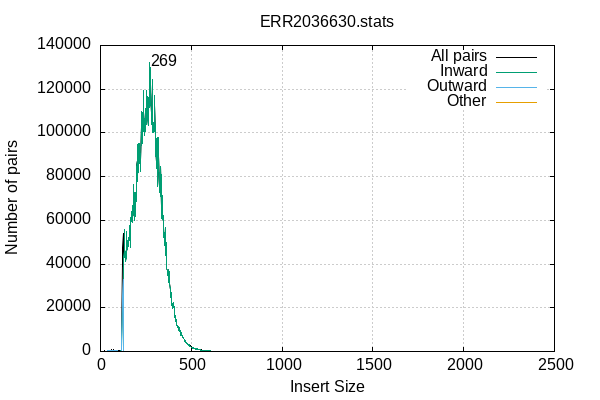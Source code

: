 
            set terminal png size 600,400 truecolor
            set output "ERR2036630-insert-size.png"
            set grid xtics ytics y2tics back lc rgb "#cccccc"
            set rmargin 5
            set label sprintf("%d",269) at 269+10,132152
            set ylabel  "Number of pairs"
            set xlabel  "Insert Size"
            set title "ERR2036630.stats" noenhanced
            plot \
                '-' with lines lc rgb 'black' title 'All pairs', \
                '-' with lines title 'Inward', \
                '-' with lines title 'Outward', \
                '-' with lines title 'Other'
        0	61
1	0
2	113
3	137
4	141
5	149
6	138
7	144
8	120
9	123
10	116
11	147
12	141
13	119
14	158
15	149
16	155
17	150
18	148
19	168
20	160
21	261
22	135
23	205
24	225
25	142
26	133
27	135
28	155
29	177
30	183
31	186
32	191
33	217
34	223
35	223
36	191
37	259
38	221
39	268
40	307
41	330
42	359
43	292
44	304
45	354
46	369
47	427
48	403
49	417
50	433
51	427
52	451
53	489
54	616
55	538
56	540
57	555
58	598
59	590
60	517
61	607
62	723
63	672
64	646
65	671
66	628
67	535
68	633
69	603
70	636
71	642
72	686
73	692
74	678
75	661
76	649
77	647
78	567
79	596
80	521
81	500
82	541
83	482
84	477
85	527
86	497
87	485
88	512
89	456
90	492
91	511
92	471
93	458
94	427
95	434
96	389
97	396
98	369
99	326
100	308
101	323
102	302
103	306
104	296
105	298
106	313
107	324
108	299
109	346
110	339
111	355
112	329
113	309
114	325
115	375
116	499
117	1382
118	6684
119	40620
120	39005
121	40199
122	41076
123	47533
124	53849
125	45367
126	45818
127	42288
128	43510
129	43674
130	45658
131	55675
132	43834
133	43018
134	46865
135	43963
136	45908
137	45051
138	41487
139	42814
140	41435
141	43472
142	42849
143	54896
144	42567
145	45979
146	48508
147	50662
148	49715
149	47354
150	46903
151	48954
152	48246
153	51724
154	50348
155	50095
156	52039
157	50735
158	53699
159	57811
160	55343
161	55591
162	53818
163	50799
164	50963
165	47518
166	55087
167	61360
168	61855
169	64255
170	59623
171	61992
172	62221
173	60916
174	58881
175	63692
176	64238
177	66716
178	61764
179	62687
180	70205
181	72554
182	72342
183	76404
184	67522
185	61371
186	59954
187	72590
188	61426
189	66633
190	66752
191	62769
192	61793
193	65542
194	72893
195	68744
196	68772
197	73113
198	79549
199	77502
200	84880
201	87521
202	80746
203	77905
204	94906
205	89638
206	81038
207	93823
208	81885
209	95309
210	88994
211	88281
212	87987
213	86102
214	93130
215	95235
216	89427
217	86999
218	85804
219	90535
220	82343
221	90296
222	89723
223	87721
224	102341
225	96010
226	109728
227	94373
228	108314
229	100182
230	95106
231	96337
232	96217
233	109398
234	105348
235	104548
236	100810
237	119595
238	113639
239	109186
240	102942
241	106646
242	99470
243	104637
244	98992
245	104589
246	100696
247	111057
248	107194
249	103234
250	105522
251	104078
252	106195
253	113746
254	119335
255	113877
256	110492
257	115269
258	116679
259	106401
260	107616
261	106999
262	103381
263	109999
264	116306
265	111124
266	114759
267	115565
268	114265
269	132152
270	127831
271	117540
272	111744
273	114413
274	116173
275	112496
276	122236
277	129999
278	118487
279	109220
280	103885
281	110333
282	110471
283	105814
284	122102
285	124646
286	115559
287	116939
288	111579
289	100175
290	104453
291	103668
292	104817
293	100089
294	101370
295	103439
296	102841
297	100644
298	108309
299	117258
300	112559
301	99496
302	101707
303	89312
304	104060
305	93757
306	86753
307	88366
308	83757
309	88063
310	97666
311	96699
312	92341
313	97825
314	93849
315	81778
316	75314
317	84584
318	82257
319	86839
320	97982
321	88826
322	89143
323	76045
324	72887
325	80055
326	81884
327	76751
328	77977
329	70739
330	76032
331	79273
332	79272
333	84862
334	66954
335	80931
336	65429
337	61059
338	64240
339	60243
340	61427
341	66126
342	71187
343	65582
344	61272
345	59289
346	62121
347	56605
348	57387
349	52211
350	53433
351	54358
352	53490
353	51939
354	50400
355	48324
356	56810
357	56152
358	51580
359	49027
360	44164
361	49107
362	49861
363	44084
364	40768
365	40093
366	38199
367	37212
368	34989
369	35156
370	35978
371	36991
372	37505
373	32794
374	32430
375	31766
376	31397
377	36440
378	31312
379	31048
380	36697
381	30413
382	30891
383	28250
384	25596
385	29283
386	26455
387	24817
388	25280
389	24834
390	25963
391	27175
392	23459
393	21185
394	20695
395	21582
396	21300
397	19860
398	20728
399	22158
400	22249
401	21580
402	21422
403	20296
404	20338
405	20577
406	20566
407	19448
408	18777
409	17810
410	15471
411	15979
412	15133
413	16493
414	15128
415	13957
416	14463
417	13905
418	13292
419	12903
420	12771
421	11850
422	11909
423	11034
424	11528
425	10994
426	11086
427	11522
428	11005
429	10488
430	11199
431	10940
432	9593
433	11100
434	10264
435	9307
436	10010
437	9019
438	9422
439	9700
440	9217
441	8431
442	7674
443	7469
444	7313
445	7703
446	8055
447	8526
448	7200
449	7216
450	6897
451	6873
452	6523
453	6778
454	6306
455	6134
456	6057
457	6281
458	6088
459	6127
460	5562
461	5605
462	4773
463	5222
464	5361
465	5372
466	4907
467	4187
468	4154
469	3933
470	4299
471	3809
472	3734
473	3829
474	4014
475	4230
476	4220
477	3471
478	3765
479	3078
480	3381
481	3724
482	3129
483	3206
484	2769
485	2915
486	2891
487	3164
488	3168
489	3075
490	2775
491	2544
492	2320
493	2194
494	2148
495	2180
496	2525
497	2367
498	2459
499	2034
500	2065
501	2003
502	1803
503	1954
504	1849
505	1724
506	1634
507	1550
508	1658
509	1790
510	1762
511	1617
512	1661
513	1503
514	1498
515	1298
516	1397
517	1410
518	1318
519	1465
520	1528
521	1544
522	1326
523	1289
524	1230
525	1094
526	1076
527	1159
528	1246
529	1214
530	1124
531	1046
532	1132
533	1291
534	1102
535	1045
536	964
537	886
538	934
539	981
540	1021
541	975
542	1006
543	1045
544	975
545	947
546	898
547	883
548	865
549	808
550	751
551	805
552	712
553	681
554	673
555	589
556	698
557	645
558	623
559	574
560	608
561	529
562	529
563	540
564	601
565	499
566	541
567	619
568	629
569	492
570	490
571	482
572	464
573	461
574	437
575	429
576	410
577	478
578	491
579	524
580	549
581	538
582	421
583	453
584	423
585	374
586	375
587	364
588	384
589	310
590	319
591	378
592	316
593	319
594	321
595	284
596	247
597	297
598	277
599	250
600	257
601	227
602	253
603	257
604	259
605	276
606	284
607	201
608	239
609	210
610	183
611	181
612	191
613	171
614	182
615	207
616	221
617	204
618	168
619	158
620	187
621	150
622	155
623	150
624	182
625	168
626	201
627	179
628	175
629	186
630	147
631	162
632	144
633	141
634	143
635	162
636	192
637	174
638	148
639	134
640	126
641	147
642	157
643	141
644	150
645	156
646	140
647	130
648	154
649	155
650	162
651	150
652	139
653	151
654	121
655	109
656	111
657	114
658	106
659	111
660	89
661	100
662	154
663	112
664	110
665	117
666	127
667	130
668	108
669	134
670	140
671	132
672	131
673	100
674	139
675	101
676	118
677	108
678	100
679	107
680	86
681	90
682	112
683	104
684	100
685	100
686	95
687	92
688	82
689	81
690	97
691	78
692	88
693	75
694	105
695	91
696	77
697	106
698	103
699	108
700	102
701	82
702	81
703	89
704	99
705	97
706	82
707	88
708	78
709	84
710	90
711	92
712	102
713	84
714	86
715	83
716	83
717	86
718	85
719	82
720	69
721	99
722	79
723	89
724	76
725	75
726	67
727	90
728	88
729	74
730	83
731	91
732	85
733	67
734	72
735	62
736	77
737	70
738	75
739	79
740	79
741	82
742	74
743	62
744	81
745	87
746	75
747	69
748	75
749	80
750	77
751	70
752	65
753	60
754	80
755	85
756	96
757	73
758	68
759	66
760	79
761	79
762	64
763	71
764	60
765	59
766	69
767	77
768	91
769	79
770	79
771	65
772	56
773	64
774	90
775	80
776	52
777	62
778	51
779	50
780	60
781	61
782	62
783	66
784	56
785	60
786	77
787	72
788	61
789	61
790	66
791	66
792	64
793	49
794	65
795	56
796	48
797	54
798	67
799	34
800	66
801	68
802	51
803	63
804	64
805	74
806	62
807	61
808	52
809	60
810	55
811	55
812	59
813	59
814	57
815	48
816	50
817	61
818	47
819	54
820	62
821	69
822	56
823	56
824	55
825	59
826	46
827	63
828	46
829	49
830	62
831	53
832	55
833	49
834	61
835	52
836	59
837	48
838	62
839	45
840	53
841	48
842	41
843	51
844	67
845	54
846	65
847	52
848	51
849	49
850	62
851	50
852	51
853	45
854	65
855	70
856	55
857	53
858	57
859	61
860	52
861	58
862	48
863	57
864	56
865	64
866	45
867	67
868	53
869	73
870	45
871	54
872	46
873	45
874	46
875	49
876	57
877	51
878	49
879	53
880	48
881	50
882	44
883	51
884	39
885	49
886	45
887	45
888	43
889	47
890	52
891	46
892	45
893	46
894	58
895	45
896	49
897	52
898	51
899	42
900	45
901	51
902	46
903	56
904	44
905	52
906	50
907	59
908	46
909	56
910	55
911	64
912	67
913	54
914	55
915	49
916	52
917	41
918	39
919	43
920	46
921	52
922	49
923	50
924	47
925	47
926	43
927	52
928	50
929	49
930	55
931	59
932	48
933	51
934	59
935	48
936	53
937	41
938	40
939	39
940	36
941	48
942	57
943	62
944	55
945	44
946	63
947	49
948	52
949	53
950	36
951	43
952	48
953	60
954	48
955	57
956	66
957	50
958	48
959	64
960	54
961	57
962	61
963	54
964	72
965	56
966	47
967	44
968	55
969	51
970	49
971	41
972	40
973	47
974	44
975	40
976	43
977	45
978	43
979	43
980	46
981	47
982	50
983	41
984	55
985	46
986	42
987	41
988	29
989	41
990	49
991	56
992	54
993	49
994	59
995	59
996	54
997	36
998	45
999	43
1000	47
1001	45
1002	50
1003	39
1004	54
1005	46
1006	58
1007	67
1008	45
1009	52
1010	63
1011	46
1012	35
1013	54
1014	48
1015	50
1016	55
1017	57
1018	56
1019	50
1020	47
1021	50
1022	55
1023	53
1024	58
1025	43
1026	59
1027	50
1028	51
1029	48
1030	43
1031	47
1032	55
1033	42
1034	60
1035	50
1036	45
1037	47
1038	47
1039	39
1040	39
1041	42
1042	57
1043	34
1044	33
1045	50
1046	36
1047	57
1048	50
1049	63
1050	43
1051	40
1052	39
1053	46
1054	44
1055	53
1056	41
1057	57
1058	42
1059	41
1060	42
1061	51
1062	39
1063	48
1064	41
1065	53
1066	41
1067	43
1068	45
1069	43
1070	38
1071	47
1072	46
1073	49
1074	48
1075	51
1076	43
1077	49
1078	54
1079	43
1080	39
1081	54
1082	48
1083	58
1084	52
1085	53
1086	58
1087	56
1088	45
1089	53
1090	39
1091	49
1092	43
1093	38
1094	46
1095	55
1096	42
1097	57
1098	49
1099	44
1100	50
1101	49
1102	46
1103	37
1104	58
1105	35
1106	49
1107	38
1108	43
1109	44
1110	43
1111	47
1112	42
1113	54
1114	49
1115	42
1116	50
1117	36
1118	45
1119	56
1120	48
1121	39
1122	63
1123	38
1124	33
1125	32
1126	51
1127	43
1128	45
1129	50
1130	49
1131	52
1132	51
1133	41
1134	39
1135	38
1136	46
1137	52
1138	49
1139	47
1140	46
1141	36
1142	52
1143	43
1144	38
1145	36
1146	50
1147	45
1148	40
1149	45
1150	44
1151	36
1152	28
1153	37
1154	44
1155	44
1156	48
1157	56
1158	46
1159	47
1160	47
1161	41
1162	39
1163	40
1164	46
1165	48
1166	47
1167	48
1168	36
1169	44
1170	50
1171	39
1172	34
1173	53
1174	48
1175	37
1176	52
1177	39
1178	34
1179	41
1180	30
1181	41
1182	56
1183	48
1184	40
1185	40
1186	49
1187	39
1188	49
1189	51
1190	43
1191	36
1192	40
1193	33
1194	40
1195	57
1196	45
1197	55
1198	59
1199	34
1200	50
1201	55
1202	30
1203	38
1204	35
1205	38
1206	38
1207	42
1208	38
1209	50
1210	35
1211	51
1212	30
1213	40
1214	55
1215	44
1216	37
1217	26
1218	48
1219	43
1220	40
1221	41
1222	49
1223	41
1224	52
1225	44
1226	32
1227	33
1228	33
1229	44
1230	44
1231	45
1232	44
1233	55
1234	32
1235	44
1236	44
1237	39
1238	41
1239	42
1240	42
1241	50
1242	51
1243	68
1244	46
1245	41
1246	41
1247	35
1248	35
1249	54
1250	31
1251	42
1252	34
1253	29
1254	44
1255	43
1256	53
1257	43
1258	36
1259	38
1260	41
1261	39
1262	49
1263	43
1264	42
1265	30
1266	38
1267	46
1268	43
1269	43
1270	41
1271	28
1272	54
1273	36
1274	44
1275	28
1276	50
1277	51
1278	59
1279	42
1280	29
1281	44
1282	33
1283	32
1284	40
1285	36
1286	41
1287	41
1288	36
1289	30
1290	44
1291	44
1292	36
1293	33
1294	52
1295	39
1296	45
1297	40
1298	39
1299	45
1300	36
1301	37
1302	39
1303	39
1304	39
1305	41
1306	39
1307	40
1308	38
1309	40
1310	35
1311	53
1312	38
1313	50
1314	54
1315	35
1316	45
1317	43
1318	30
1319	43
1320	30
1321	36
1322	30
1323	35
1324	46
1325	45
1326	44
1327	45
1328	36
1329	43
1330	36
1331	31
1332	43
1333	40
1334	45
1335	27
1336	41
1337	47
1338	53
1339	32
1340	25
1341	40
1342	49
1343	36
1344	46
1345	38
1346	32
1347	33
1348	42
1349	29
1350	51
1351	35
1352	33
1353	39
1354	36
1355	53
1356	44
1357	50
1358	40
1359	22
1360	34
1361	44
1362	35
1363	30
1364	36
1365	45
1366	32
1367	53
1368	41
1369	39
1370	38
1371	52
1372	45
1373	34
1374	46
1375	46
1376	40
1377	58
1378	48
1379	40
1380	48
1381	31
1382	47
1383	57
1384	56
1385	53
1386	47
1387	45
1388	46
1389	46
1390	47
1391	53
1392	56
1393	43
1394	52
1395	70
1396	41
1397	62
1398	51
1399	68
1400	63
1401	47
1402	65
1403	61
1404	51
1405	53
1406	63
1407	55
1408	55
1409	45
1410	52
1411	37
1412	44
1413	55
1414	53
1415	74
1416	48
1417	33
1418	44
1419	47
1420	61
1421	46
1422	48
1423	41
1424	36
1425	30
1426	50
1427	49
1428	36
1429	37
1430	61
1431	46
1432	48
1433	39
1434	44
1435	53
1436	25
1437	51
1438	43
1439	36
1440	30
1441	33
1442	53
1443	28
1444	46
1445	40
1446	49
1447	51
1448	38
1449	54
1450	44
1451	36
1452	37
1453	46
1454	56
1455	43
1456	48
1457	42
1458	43
1459	49
1460	49
1461	52
1462	68
1463	42
1464	26
1465	40
1466	36
1467	43
1468	48
1469	42
1470	58
1471	32
1472	35
1473	42
1474	28
1475	40
1476	37
1477	36
1478	44
1479	56
1480	53
1481	43
1482	48
1483	46
1484	48
1485	61
1486	47
1487	37
1488	44
1489	47
1490	45
1491	42
1492	46
1493	32
1494	48
1495	46
1496	47
1497	53
1498	56
1499	55
1500	48
1501	54
1502	52
1503	70
1504	40
1505	42
1506	43
1507	47
1508	47
1509	52
1510	50
1511	54
1512	41
1513	47
1514	49
1515	53
1516	50
1517	45
1518	61
1519	38
1520	49
1521	52
1522	43
1523	51
1524	42
1525	41
1526	43
1527	39
1528	51
1529	42
1530	45
1531	48
1532	38
1533	47
1534	43
1535	43
1536	44
1537	45
1538	41
1539	49
1540	45
1541	45
1542	47
1543	44
1544	41
1545	48
1546	38
1547	46
1548	43
1549	52
1550	44
1551	39
1552	39
1553	34
1554	40
1555	49
1556	43
1557	41
1558	56
1559	41
1560	37
1561	46
1562	47
1563	48
1564	43
1565	55
1566	56
1567	54
1568	48
1569	53
1570	39
1571	39
1572	52
1573	41
1574	44
1575	46
1576	39
1577	42
1578	45
1579	42
1580	45
1581	50
1582	57
1583	56
1584	49
1585	55
1586	50
1587	52
1588	30
1589	45
1590	43
1591	45
1592	47
1593	52
1594	59
1595	47
1596	44
1597	55
1598	43
1599	50
1600	41
1601	51
1602	40
1603	34
1604	42
1605	49
1606	35
1607	53
1608	48
1609	45
1610	42
1611	41
1612	49
1613	49
1614	49
1615	51
1616	42
1617	46
1618	36
1619	51
1620	51
1621	56
1622	54
1623	39
1624	46
1625	41
1626	47
1627	48
1628	46
1629	51
1630	44
1631	48
1632	33
1633	44
1634	39
1635	43
1636	39
1637	50
1638	43
1639	54
1640	45
1641	35
1642	49
1643	51
1644	48
1645	45
1646	60
1647	39
1648	39
1649	41
1650	56
1651	51
1652	51
1653	36
1654	50
1655	50
1656	48
1657	55
1658	55
1659	48
1660	43
1661	48
1662	40
1663	44
1664	60
1665	41
1666	36
1667	39
1668	39
1669	48
1670	51
1671	41
1672	46
1673	67
1674	49
1675	47
1676	45
1677	43
1678	59
1679	51
1680	38
1681	46
1682	45
1683	39
1684	44
1685	53
1686	45
1687	37
1688	44
1689	35
1690	45
1691	46
1692	46
1693	51
1694	49
1695	27
1696	40
1697	48
1698	54
1699	47
1700	55
1701	36
1702	32
1703	57
1704	62
1705	45
1706	37
1707	51
1708	36
1709	39
1710	50
1711	53
1712	47
1713	50
1714	45
1715	45
1716	51
1717	56
1718	52
1719	35
1720	44
1721	40
1722	35
1723	44
1724	40
1725	46
1726	44
1727	48
1728	56
1729	55
1730	48
1731	41
1732	50
1733	35
1734	47
1735	61
1736	54
1737	48
1738	41
1739	49
1740	44
1741	50
1742	38
1743	48
1744	40
1745	43
1746	41
1747	43
1748	39
1749	40
1750	54
1751	48
1752	48
1753	43
1754	48
1755	38
1756	49
1757	41
1758	44
1759	30
1760	51
1761	55
1762	51
1763	58
1764	43
1765	52
1766	50
1767	80
1768	52
1769	37
1770	41
1771	46
1772	45
1773	41
1774	39
1775	35
1776	41
1777	55
1778	45
1779	41
1780	37
1781	43
1782	55
1783	40
1784	38
1785	40
1786	46
1787	51
1788	36
1789	38
1790	46
1791	64
1792	54
1793	44
1794	43
1795	42
1796	33
1797	54
1798	33
1799	41
1800	44
1801	34
1802	29
1803	51
1804	34
1805	50
1806	38
1807	40
1808	58
1809	38
1810	51
1811	40
1812	47
1813	49
1814	45
1815	45
1816	47
1817	46
1818	47
1819	45
1820	47
1821	49
1822	57
1823	44
1824	58
1825	49
1826	51
1827	49
1828	41
1829	60
1830	44
1831	49
1832	46
1833	53
1834	49
1835	45
1836	45
1837	49
1838	53
1839	53
1840	46
1841	56
1842	44
1843	38
1844	49
1845	49
1846	59
1847	46
1848	38
1849	56
1850	42
1851	53
1852	48
1853	43
1854	52
1855	59
1856	41
1857	40
1858	43
1859	28
1860	46
1861	44
1862	60
1863	62
1864	44
1865	47
1866	35
1867	39
1868	50
1869	40
1870	38
1871	45
1872	58
1873	69
1874	46
1875	45
1876	45
1877	42
1878	41
1879	41
1880	51
1881	50
1882	53
1883	56
1884	50
1885	40
1886	49
1887	59
1888	50
1889	30
1890	43
1891	41
1892	43
1893	42
1894	45
1895	44
1896	57
1897	49
1898	40
1899	43
1900	44
1901	46
1902	49
1903	47
1904	37
1905	41
1906	53
1907	53
1908	37
1909	45
1910	40
1911	40
1912	49
1913	51
1914	58
1915	55
1916	55
1917	41
1918	49
1919	45
1920	47
1921	56
1922	45
1923	58
1924	45
1925	37
1926	34
1927	41
1928	40
1929	44
1930	44
1931	53
1932	49
1933	53
1934	44
1935	51
1936	47
1937	53
1938	42
1939	38
1940	52
1941	53
1942	40
1943	55
1944	39
1945	47
1946	37
1947	63
1948	50
1949	47
1950	51
1951	53
1952	48
1953	38
1954	57
1955	50
1956	49
1957	49
1958	63
1959	58
1960	41
1961	48
1962	53
1963	41
1964	44
1965	48
1966	50
1967	52
1968	51
1969	49
1970	54
1971	33
1972	40
1973	35
1974	39
1975	41
1976	40
1977	63
1978	65
1979	47
1980	38
1981	52
1982	55
1983	49
1984	41
1985	43
1986	51
1987	46
1988	28
1989	55
1990	67
1991	43
1992	33
1993	38
1994	51
1995	40
1996	36
1997	42
1998	46
1999	48
2000	43
2001	38
2002	40
2003	42
2004	43
2005	45
2006	51
2007	37
2008	40
2009	36
2010	54
2011	54
2012	51
2013	54
2014	46
2015	38
2016	45
2017	42
2018	45
2019	52
2020	46
2021	43
2022	49
2023	46
2024	45
2025	52
2026	57
2027	40
2028	49
2029	40
2030	39
2031	62
2032	57
2033	45
2034	53
2035	44
2036	40
2037	49
2038	46
2039	54
2040	58
2041	46
2042	43
2043	50
2044	54
2045	56
2046	50
2047	52
2048	45
2049	38
2050	48
2051	45
2052	62
2053	67
2054	45
2055	46
2056	35
2057	39
2058	32
2059	39
2060	50
2061	45
2062	50
2063	47
2064	54
2065	40
2066	47
2067	44
2068	50
2069	41
2070	35
2071	42
2072	44
2073	44
2074	44
2075	52
2076	34
2077	44
2078	52
2079	47
2080	39
2081	44
2082	38
2083	52
2084	57
2085	65
2086	46
2087	34
2088	35
2089	35
2090	44
2091	34
2092	36
2093	38
2094	46
2095	49
2096	39
2097	47
2098	40
2099	52
2100	40
2101	39
2102	40
2103	50
2104	55
2105	41
2106	41
2107	39
2108	50
2109	42
2110	41
2111	43
2112	41
2113	46
2114	56
2115	53
2116	45
2117	46
2118	57
2119	45
2120	45
2121	44
2122	48
2123	50
2124	49
2125	47
2126	40
2127	46
2128	39
2129	58
2130	48
2131	47
2132	28
2133	39
2134	55
2135	48
2136	37
2137	40
2138	48
2139	40
2140	40
2141	49
2142	44
2143	49
2144	48
2145	34
2146	31
2147	39
2148	37
2149	51
2150	52
2151	44
2152	43
2153	47
2154	44
2155	34
2156	54
2157	49
2158	57
2159	52
2160	48
2161	50
2162	38
2163	47
2164	46
2165	47
2166	44
2167	43
2168	53
2169	49
2170	40
2171	41
2172	44
2173	42
2174	53
2175	48
2176	29
2177	42
2178	46
2179	48
2180	34
2181	51
2182	48
2183	46
2184	34
2185	40
2186	48
2187	44
2188	32
2189	38
2190	40
2191	51
2192	52
2193	48
2194	46
2195	39
2196	47
2197	39
2198	50
2199	35
2200	44
2201	41
2202	50
2203	43
2204	32
2205	47
2206	44
2207	40
2208	47
2209	48
2210	52
2211	51
2212	44
2213	48
2214	41
2215	41
2216	44
2217	58
2218	40
2219	41
2220	38
2221	55
2222	51
2223	50
2224	36
2225	51
2226	51
2227	48
2228	43
2229	49
2230	45
2231	49
2232	37
2233	50
2234	35
2235	45
2236	39
2237	52
2238	45
2239	49
2240	48
2241	50
2242	59
2243	47
2244	45
2245	51
2246	52
2247	52
2248	57
2249	58
2250	40
2251	46
2252	56
2253	50
2254	47
2255	57
2256	56
2257	51
2258	38
2259	48
2260	52
2261	47
2262	42
2263	40
2264	47
2265	55
2266	62
2267	50
2268	45
2269	34
2270	38
2271	42
2272	49
2273	45
2274	46
2275	48
2276	53
2277	53
2278	33
2279	35
2280	45
2281	34
2282	40
2283	40
2284	52
2285	40
2286	38
2287	50
2288	48
2289	54
2290	46
2291	47
2292	47
2293	46
2294	54
2295	49
2296	53
2297	47
2298	76
2299	53
2300	46
2301	34
2302	37
2303	44
2304	33
2305	46
2306	52
2307	45
2308	46
2309	53
2310	42
2311	45
2312	59
2313	40
2314	42
2315	43
2316	49
2317	41
2318	41
2319	43
2320	42
2321	51
2322	34
2323	41
2324	56
2325	37
2326	44
2327	42
2328	36
2329	47
2330	54
2331	30
2332	47
2333	57
2334	52
2335	46
2336	48
2337	44
2338	33
2339	35
2340	48
2341	37
2342	40
2343	54
2344	41
2345	30
2346	30
2347	43
2348	44
2349	43
2350	61
2351	38
2352	42
2353	34
2354	41
2355	48
2356	36
2357	45
2358	42
2359	43
2360	44
2361	41
2362	36
2363	33
2364	33
2365	40
2366	34
2367	47
2368	48
2369	39
2370	32
2371	36
2372	32
2373	34
2374	36
2375	44
2376	35
2377	54
2378	40
2379	40
2380	35
2381	56
2382	47
2383	41
2384	25
2385	41
2386	48
2387	41
2388	44
2389	38
2390	32
2391	42
2392	48
2393	49
2394	37
2395	36
2396	38
2397	40
2398	40
2399	43
2400	49
2401	42
2402	34
2403	49
2404	35
2405	35
end
0	0
1	0
2	0
3	0
4	0
5	0
6	0
7	0
8	0
9	0
10	0
11	0
12	0
13	0
14	0
15	0
16	0
17	0
18	0
19	9
20	4
21	35
22	2
23	5
24	3
25	4
26	5
27	2
28	4
29	10
30	15
31	13
32	30
33	35
34	32
35	21
36	29
37	37
38	37
39	55
40	65
41	65
42	76
43	67
44	76
45	75
46	91
47	94
48	78
49	103
50	103
51	120
52	123
53	127
54	185
55	141
56	138
57	167
58	172
59	179
60	135
61	178
62	205
63	197
64	209
65	260
66	202
67	192
68	225
69	222
70	233
71	264
72	258
73	247
74	285
75	259
76	249
77	273
78	244
79	226
80	217
81	199
82	238
83	206
84	185
85	233
86	216
87	231
88	232
89	200
90	236
91	245
92	217
93	233
94	215
95	221
96	213
97	213
98	202
99	192
100	175
101	206
102	181
103	186
104	179
105	183
106	201
107	203
108	189
109	203
110	215
111	237
112	224
113	209
114	220
115	234
116	319
117	569
118	1814
119	18549
120	17423
121	18626
122	18587
123	22360
124	20915
125	14002
126	32891
127	42197
128	43459
129	43616
130	45627
131	55623
132	43796
133	42977
134	46828
135	43923
136	45875
137	45017
138	41453
139	42775
140	41386
141	43436
142	42815
143	54855
144	42535
145	45938
146	48461
147	50624
148	49692
149	47319
150	46854
151	48905
152	48209
153	51681
154	50303
155	50048
156	52008
157	50695
158	53657
159	57774
160	55309
161	55561
162	53786
163	50761
164	50933
165	47483
166	55059
167	61323
168	61825
169	64213
170	59583
171	61942
172	62181
173	60879
174	58849
175	63656
176	64205
177	66677
178	61733
179	62647
180	70163
181	72512
182	72307
183	76352
184	67474
185	61334
186	59898
187	72550
188	61390
189	66595
190	66712
191	62724
192	61762
193	65502
194	72858
195	68712
196	68733
197	73073
198	79514
199	77472
200	84829
201	87484
202	80694
203	77860
204	94855
205	89607
206	80995
207	93786
208	81847
209	95269
210	88960
211	88238
212	87959
213	86069
214	93098
215	95203
216	89379
217	86950
218	85764
219	90480
220	82299
221	90253
222	89689
223	87683
224	102294
225	95973
226	109691
227	94339
228	108284
229	100141
230	95065
231	96296
232	96172
233	109364
234	105310
235	104507
236	100769
237	119570
238	113603
239	109141
240	102910
241	106621
242	99437
243	104593
244	98964
245	104554
246	100657
247	111014
248	107162
249	103203
250	105496
251	104043
252	106163
253	113708
254	119301
255	113836
256	110454
257	115229
258	116647
259	106361
260	107566
261	106960
262	103352
263	109963
264	116272
265	111102
266	114717
267	115528
268	114236
269	132106
270	127796
271	117510
272	111708
273	114378
274	116123
275	112460
276	122200
277	129960
278	118455
279	109187
280	103845
281	110301
282	110429
283	105785
284	122065
285	124601
286	115523
287	116908
288	111525
289	100137
290	104418
291	103634
292	104782
293	100048
294	101337
295	103398
296	102801
297	100606
298	108276
299	117222
300	112527
301	99463
302	101669
303	89272
304	104025
305	93714
306	86712
307	88343
308	83728
309	88032
310	97625
311	96670
312	92311
313	97790
314	93819
315	81737
316	75267
317	84548
318	82216
319	86803
320	97958
321	88788
322	89097
323	76007
324	72850
325	80022
326	81852
327	76710
328	77953
329	70707
330	75999
331	79246
332	79240
333	84827
334	66919
335	80895
336	65395
337	61024
338	64207
339	60219
340	61398
341	66097
342	71164
343	65559
344	61239
345	59259
346	62089
347	56572
348	57364
349	52169
350	53390
351	54318
352	53452
353	51911
354	50356
355	48295
356	56776
357	56124
358	51553
359	48992
360	44128
361	49080
362	49836
363	44063
364	40748
365	40063
366	38179
367	37181
368	34965
369	35130
370	35952
371	36963
372	37474
373	32764
374	32394
375	31733
376	31369
377	36410
378	31274
379	31018
380	36667
381	30379
382	30871
383	28221
384	25546
385	29248
386	26429
387	24789
388	25242
389	24806
390	25940
391	27138
392	23426
393	21154
394	20662
395	21553
396	21271
397	19831
398	20691
399	22124
400	22224
401	21552
402	21398
403	20262
404	20295
405	20544
406	20528
407	19413
408	18742
409	17778
410	15446
411	15946
412	15099
413	16448
414	15106
415	13921
416	14425
417	13879
418	13252
419	12865
420	12743
421	11814
422	11879
423	11011
424	11485
425	10963
426	11059
427	11490
428	10968
429	10455
430	11176
431	10909
432	9561
433	11068
434	10234
435	9284
436	9978
437	8990
438	9391
439	9673
440	9184
441	8401
442	7641
443	7442
444	7286
445	7669
446	8031
447	8495
448	7163
449	7192
450	6867
451	6837
452	6494
453	6748
454	6287
455	6100
456	6037
457	6255
458	6063
459	6090
460	5528
461	5566
462	4748
463	5190
464	5329
465	5343
466	4879
467	4159
468	4132
469	3902
470	4261
471	3779
472	3707
473	3807
474	3984
475	4203
476	4189
477	3444
478	3740
479	3054
480	3351
481	3696
482	3097
483	3178
484	2743
485	2890
486	2865
487	3127
488	3138
489	3045
490	2752
491	2529
492	2286
493	2165
494	2119
495	2150
496	2491
497	2329
498	2429
499	1999
500	2043
501	1971
502	1774
503	1923
504	1817
505	1688
506	1607
507	1515
508	1623
509	1760
510	1728
511	1590
512	1645
513	1487
514	1470
515	1276
516	1377
517	1384
518	1295
519	1431
520	1500
521	1524
522	1298
523	1247
524	1205
525	1062
526	1051
527	1126
528	1226
529	1179
530	1095
531	1019
532	1103
533	1271
534	1075
535	1015
536	948
537	857
538	912
539	961
540	1007
541	950
542	974
543	1021
544	932
545	913
546	876
547	856
548	829
549	778
550	722
551	777
552	681
553	649
554	644
555	561
556	666
557	619
558	590
559	551
560	574
561	504
562	489
563	511
564	573
565	470
566	503
567	587
568	604
569	469
570	461
571	454
572	436
573	438
574	412
575	403
576	381
577	455
578	455
579	496
580	519
581	506
582	392
583	435
584	391
585	353
586	350
587	320
588	360
589	276
590	294
591	347
592	293
593	295
594	302
595	260
596	231
597	271
598	257
599	222
600	230
601	209
602	230
603	230
604	233
605	245
606	245
607	174
608	209
609	174
610	161
611	163
612	165
613	143
614	153
615	180
616	191
617	180
618	135
619	134
620	151
621	119
622	130
623	125
624	140
625	146
626	172
627	152
628	137
629	157
630	128
631	138
632	118
633	112
634	113
635	131
636	161
637	152
638	120
639	108
640	99
641	127
642	128
643	113
644	119
645	127
646	109
647	109
648	125
649	118
650	127
651	121
652	118
653	110
654	97
655	89
656	86
657	88
658	77
659	84
660	65
661	74
662	132
663	88
664	89
665	94
666	105
667	109
668	78
669	107
670	107
671	95
672	93
673	83
674	113
675	79
676	85
677	81
678	67
679	79
680	60
681	68
682	90
683	76
684	69
685	72
686	71
687	75
688	61
689	54
690	72
691	64
692	64
693	57
694	76
695	62
696	54
697	81
698	69
699	76
700	75
701	68
702	62
703	54
704	73
705	73
706	61
707	56
708	57
709	57
710	66
711	69
712	75
713	51
714	62
715	52
716	65
717	54
718	54
719	55
720	51
721	72
722	62
723	64
724	53
725	53
726	50
727	72
728	58
729	55
730	52
731	71
732	67
733	55
734	51
735	40
736	54
737	47
738	52
739	58
740	55
741	64
742	53
743	45
744	58
745	50
746	45
747	48
748	44
749	64
750	43
751	45
752	39
753	42
754	59
755	60
756	68
757	46
758	41
759	51
760	53
761	58
762	42
763	50
764	38
765	33
766	49
767	57
768	65
769	51
770	47
771	45
772	36
773	42
774	56
775	53
776	40
777	39
778	34
779	35
780	36
781	38
782	39
783	42
784	31
785	37
786	49
787	52
788	40
789	41
790	44
791	42
792	35
793	26
794	31
795	33
796	27
797	34
798	36
799	20
800	37
801	44
802	26
803	39
804	31
805	46
806	33
807	36
808	27
809	36
810	32
811	33
812	33
813	37
814	40
815	30
816	28
817	43
818	33
819	38
820	34
821	47
822	30
823	33
824	35
825	26
826	33
827	40
828	24
829	29
830	36
831	31
832	41
833	27
834	33
835	36
836	23
837	26
838	34
839	31
840	26
841	29
842	20
843	20
844	37
845	33
846	42
847	33
848	28
849	28
850	34
851	32
852	24
853	27
854	40
855	47
856	30
857	32
858	37
859	32
860	31
861	31
862	25
863	32
864	35
865	47
866	24
867	36
868	25
869	44
870	28
871	33
872	29
873	21
874	31
875	32
876	29
877	26
878	29
879	30
880	29
881	19
882	27
883	24
884	26
885	27
886	20
887	25
888	25
889	26
890	30
891	25
892	21
893	24
894	30
895	28
896	34
897	28
898	33
899	24
900	26
901	25
902	22
903	29
904	24
905	34
906	27
907	39
908	28
909	32
910	33
911	32
912	32
913	29
914	35
915	26
916	26
917	24
918	24
919	28
920	19
921	26
922	26
923	27
924	27
925	24
926	29
927	32
928	31
929	25
930	29
931	34
932	22
933	21
934	33
935	30
936	32
937	23
938	26
939	22
940	21
941	29
942	31
943	32
944	38
945	29
946	42
947	26
948	35
949	31
950	27
951	24
952	28
953	38
954	31
955	32
956	39
957	26
958	31
959	33
960	27
961	32
962	45
963	33
964	43
965	34
966	28
967	28
968	34
969	27
970	28
971	22
972	20
973	22
974	30
975	23
976	24
977	20
978	27
979	28
980	21
981	25
982	22
983	27
984	34
985	28
986	26
987	22
988	11
989	20
990	23
991	30
992	34
993	28
994	28
995	29
996	35
997	14
998	20
999	21
1000	25
1001	23
1002	26
1003	23
1004	27
1005	25
1006	35
1007	40
1008	27
1009	27
1010	36
1011	27
1012	18
1013	22
1014	31
1015	26
1016	37
1017	27
1018	28
1019	29
1020	28
1021	24
1022	34
1023	29
1024	34
1025	19
1026	39
1027	29
1028	24
1029	26
1030	30
1031	27
1032	34
1033	24
1034	31
1035	24
1036	26
1037	26
1038	25
1039	24
1040	29
1041	20
1042	35
1043	12
1044	22
1045	28
1046	20
1047	27
1048	29
1049	38
1050	25
1051	20
1052	17
1053	22
1054	18
1055	25
1056	19
1057	25
1058	26
1059	22
1060	27
1061	29
1062	22
1063	18
1064	25
1065	30
1066	22
1067	30
1068	30
1069	28
1070	22
1071	24
1072	29
1073	28
1074	25
1075	28
1076	26
1077	32
1078	30
1079	22
1080	19
1081	26
1082	23
1083	26
1084	36
1085	29
1086	32
1087	26
1088	23
1089	30
1090	19
1091	34
1092	30
1093	18
1094	22
1095	26
1096	18
1097	17
1098	28
1099	17
1100	30
1101	32
1102	31
1103	19
1104	27
1105	23
1106	27
1107	22
1108	22
1109	22
1110	21
1111	25
1112	16
1113	29
1114	25
1115	21
1116	20
1117	16
1118	24
1119	31
1120	31
1121	17
1122	32
1123	18
1124	18
1125	15
1126	30
1127	23
1128	24
1129	24
1130	27
1131	22
1132	22
1133	23
1134	21
1135	18
1136	22
1137	30
1138	31
1139	31
1140	24
1141	24
1142	20
1143	24
1144	18
1145	19
1146	31
1147	22
1148	23
1149	25
1150	23
1151	14
1152	13
1153	24
1154	26
1155	20
1156	35
1157	30
1158	28
1159	27
1160	26
1161	22
1162	21
1163	21
1164	18
1165	23
1166	21
1167	27
1168	24
1169	32
1170	28
1171	16
1172	21
1173	30
1174	23
1175	22
1176	25
1177	26
1178	16
1179	24
1180	14
1181	28
1182	30
1183	27
1184	17
1185	22
1186	23
1187	19
1188	30
1189	21
1190	21
1191	20
1192	20
1193	17
1194	21
1195	29
1196	24
1197	30
1198	26
1199	19
1200	34
1201	27
1202	15
1203	18
1204	19
1205	24
1206	22
1207	20
1208	15
1209	30
1210	12
1211	27
1212	21
1213	17
1214	28
1215	23
1216	18
1217	13
1218	26
1219	21
1220	15
1221	29
1222	30
1223	24
1224	28
1225	28
1226	15
1227	16
1228	15
1229	23
1230	17
1231	21
1232	24
1233	24
1234	14
1235	21
1236	27
1237	20
1238	23
1239	23
1240	19
1241	19
1242	31
1243	36
1244	30
1245	24
1246	26
1247	19
1248	22
1249	31
1250	12
1251	22
1252	20
1253	16
1254	23
1255	18
1256	33
1257	15
1258	18
1259	16
1260	18
1261	18
1262	23
1263	20
1264	22
1265	12
1266	23
1267	28
1268	16
1269	19
1270	19
1271	13
1272	32
1273	18
1274	20
1275	19
1276	28
1277	20
1278	25
1279	25
1280	8
1281	25
1282	17
1283	12
1284	19
1285	20
1286	17
1287	16
1288	13
1289	13
1290	20
1291	21
1292	20
1293	16
1294	24
1295	22
1296	21
1297	17
1298	22
1299	31
1300	21
1301	18
1302	15
1303	19
1304	16
1305	23
1306	24
1307	15
1308	23
1309	17
1310	19
1311	17
1312	14
1313	19
1314	30
1315	14
1316	19
1317	29
1318	15
1319	22
1320	21
1321	20
1322	14
1323	18
1324	22
1325	25
1326	19
1327	20
1328	20
1329	22
1330	17
1331	10
1332	25
1333	22
1334	23
1335	20
1336	18
1337	19
1338	23
1339	15
1340	12
1341	19
1342	29
1343	20
1344	26
1345	22
1346	17
1347	20
1348	23
1349	17
1350	30
1351	19
1352	16
1353	15
1354	17
1355	24
1356	25
1357	31
1358	19
1359	11
1360	19
1361	25
1362	19
1363	20
1364	16
1365	21
1366	16
1367	30
1368	19
1369	14
1370	18
1371	30
1372	23
1373	17
1374	29
1375	17
1376	14
1377	28
1378	22
1379	16
1380	22
1381	17
1382	24
1383	35
1384	32
1385	26
1386	20
1387	23
1388	24
1389	24
1390	24
1391	29
1392	29
1393	20
1394	31
1395	24
1396	22
1397	25
1398	20
1399	34
1400	37
1401	24
1402	31
1403	29
1404	24
1405	20
1406	35
1407	35
1408	24
1409	25
1410	24
1411	22
1412	19
1413	30
1414	29
1415	35
1416	27
1417	17
1418	26
1419	24
1420	32
1421	15
1422	22
1423	13
1424	14
1425	16
1426	27
1427	22
1428	18
1429	21
1430	25
1431	21
1432	18
1433	18
1434	18
1435	27
1436	11
1437	21
1438	19
1439	17
1440	21
1441	14
1442	26
1443	17
1444	26
1445	17
1446	23
1447	29
1448	19
1449	30
1450	21
1451	10
1452	13
1453	20
1454	28
1455	22
1456	15
1457	22
1458	24
1459	32
1460	24
1461	21
1462	35
1463	19
1464	10
1465	23
1466	19
1467	19
1468	19
1469	22
1470	30
1471	15
1472	16
1473	22
1474	10
1475	21
1476	13
1477	20
1478	24
1479	28
1480	27
1481	25
1482	23
1483	20
1484	26
1485	35
1486	23
1487	14
1488	23
1489	29
1490	22
1491	21
1492	23
1493	15
1494	26
1495	17
1496	26
1497	20
1498	24
1499	27
1500	26
1501	20
1502	22
1503	41
1504	20
1505	19
1506	19
1507	18
1508	15
1509	23
1510	23
1511	23
1512	24
1513	20
1514	26
1515	23
1516	23
1517	21
1518	29
1519	19
1520	18
1521	18
1522	21
1523	23
1524	17
1525	23
1526	24
1527	20
1528	20
1529	18
1530	11
1531	16
1532	18
1533	22
1534	18
1535	14
1536	21
1537	21
1538	23
1539	26
1540	16
1541	16
1542	25
1543	20
1544	19
1545	23
1546	14
1547	21
1548	19
1549	26
1550	20
1551	20
1552	18
1553	17
1554	21
1555	22
1556	22
1557	21
1558	26
1559	20
1560	16
1561	22
1562	25
1563	19
1564	18
1565	25
1566	31
1567	29
1568	20
1569	19
1570	17
1571	15
1572	21
1573	17
1574	13
1575	22
1576	14
1577	15
1578	19
1579	13
1580	21
1581	23
1582	24
1583	33
1584	26
1585	25
1586	24
1587	27
1588	13
1589	16
1590	16
1591	21
1592	24
1593	17
1594	34
1595	18
1596	15
1597	29
1598	19
1599	22
1600	18
1601	26
1602	16
1603	12
1604	13
1605	19
1606	17
1607	24
1608	20
1609	15
1610	16
1611	19
1612	25
1613	21
1614	16
1615	23
1616	17
1617	19
1618	15
1619	26
1620	29
1621	26
1622	28
1623	17
1624	21
1625	21
1626	18
1627	24
1628	26
1629	22
1630	21
1631	11
1632	17
1633	21
1634	19
1635	26
1636	17
1637	28
1638	27
1639	19
1640	18
1641	14
1642	26
1643	25
1644	27
1645	18
1646	31
1647	15
1648	19
1649	15
1650	35
1651	15
1652	20
1653	19
1654	23
1655	27
1656	20
1657	24
1658	27
1659	26
1660	21
1661	20
1662	15
1663	27
1664	34
1665	18
1666	17
1667	19
1668	18
1669	28
1670	18
1671	25
1672	24
1673	22
1674	20
1675	25
1676	23
1677	18
1678	26
1679	24
1680	18
1681	22
1682	22
1683	12
1684	22
1685	27
1686	22
1687	18
1688	25
1689	14
1690	16
1691	30
1692	28
1693	23
1694	25
1695	14
1696	20
1697	24
1698	30
1699	19
1700	22
1701	17
1702	16
1703	25
1704	34
1705	21
1706	19
1707	24
1708	15
1709	22
1710	27
1711	27
1712	25
1713	27
1714	21
1715	22
1716	25
1717	34
1718	26
1719	22
1720	19
1721	16
1722	17
1723	21
1724	15
1725	16
1726	23
1727	23
1728	33
1729	25
1730	26
1731	23
1732	30
1733	16
1734	26
1735	36
1736	26
1737	19
1738	29
1739	27
1740	15
1741	21
1742	21
1743	25
1744	20
1745	22
1746	29
1747	21
1748	19
1749	21
1750	26
1751	25
1752	27
1753	21
1754	33
1755	18
1756	27
1757	18
1758	17
1759	10
1760	28
1761	27
1762	26
1763	31
1764	27
1765	26
1766	30
1767	45
1768	21
1769	16
1770	21
1771	25
1772	20
1773	19
1774	20
1775	22
1776	21
1777	34
1778	21
1779	15
1780	22
1781	17
1782	24
1783	20
1784	18
1785	16
1786	17
1787	21
1788	19
1789	21
1790	21
1791	37
1792	26
1793	18
1794	25
1795	20
1796	22
1797	34
1798	15
1799	22
1800	24
1801	13
1802	17
1803	25
1804	19
1805	20
1806	20
1807	22
1808	32
1809	19
1810	28
1811	19
1812	25
1813	21
1814	26
1815	25
1816	22
1817	15
1818	29
1819	27
1820	22
1821	28
1822	28
1823	22
1824	27
1825	27
1826	28
1827	30
1828	26
1829	36
1830	23
1831	24
1832	26
1833	28
1834	27
1835	21
1836	26
1837	27
1838	30
1839	29
1840	23
1841	42
1842	23
1843	12
1844	22
1845	30
1846	33
1847	29
1848	22
1849	30
1850	24
1851	25
1852	28
1853	24
1854	24
1855	26
1856	19
1857	16
1858	21
1859	13
1860	16
1861	17
1862	29
1863	28
1864	22
1865	26
1866	22
1867	15
1868	26
1869	16
1870	18
1871	24
1872	31
1873	32
1874	17
1875	26
1876	27
1877	23
1878	23
1879	20
1880	29
1881	23
1882	31
1883	24
1884	25
1885	26
1886	29
1887	32
1888	22
1889	12
1890	17
1891	19
1892	23
1893	18
1894	21
1895	23
1896	25
1897	22
1898	20
1899	26
1900	24
1901	29
1902	33
1903	23
1904	19
1905	28
1906	29
1907	29
1908	23
1909	24
1910	19
1911	26
1912	24
1913	26
1914	29
1915	30
1916	31
1917	24
1918	33
1919	24
1920	22
1921	33
1922	26
1923	24
1924	21
1925	21
1926	20
1927	20
1928	27
1929	23
1930	24
1931	30
1932	23
1933	29
1934	21
1935	31
1936	21
1937	21
1938	19
1939	17
1940	25
1941	24
1942	22
1943	29
1944	18
1945	22
1946	18
1947	36
1948	32
1949	27
1950	30
1951	27
1952	27
1953	23
1954	35
1955	26
1956	26
1957	26
1958	24
1959	43
1960	20
1961	23
1962	27
1963	20
1964	26
1965	26
1966	31
1967	24
1968	25
1969	20
1970	30
1971	19
1972	26
1973	20
1974	23
1975	21
1976	22
1977	25
1978	26
1979	15
1980	19
1981	18
1982	32
1983	25
1984	19
1985	23
1986	26
1987	27
1988	17
1989	30
1990	33
1991	21
1992	13
1993	18
1994	33
1995	21
1996	16
1997	20
1998	30
1999	28
2000	20
2001	21
2002	19
2003	23
2004	18
2005	26
2006	23
2007	18
2008	26
2009	15
2010	27
2011	37
2012	26
2013	30
2014	20
2015	23
2016	24
2017	22
2018	22
2019	15
2020	22
2021	21
2022	29
2023	23
2024	18
2025	32
2026	25
2027	14
2028	26
2029	16
2030	21
2031	28
2032	31
2033	22
2034	29
2035	29
2036	15
2037	23
2038	24
2039	32
2040	36
2041	24
2042	17
2043	27
2044	25
2045	23
2046	34
2047	32
2048	24
2049	22
2050	25
2051	20
2052	32
2053	33
2054	27
2055	26
2056	17
2057	19
2058	22
2059	19
2060	27
2061	21
2062	21
2063	20
2064	26
2065	15
2066	23
2067	22
2068	26
2069	24
2070	21
2071	15
2072	20
2073	20
2074	24
2075	25
2076	16
2077	23
2078	30
2079	23
2080	20
2081	23
2082	16
2083	22
2084	27
2085	28
2086	14
2087	15
2088	16
2089	11
2090	28
2091	17
2092	20
2093	24
2094	24
2095	20
2096	23
2097	17
2098	13
2099	24
2100	22
2101	16
2102	24
2103	25
2104	39
2105	22
2106	18
2107	16
2108	22
2109	20
2110	27
2111	25
2112	16
2113	25
2114	31
2115	24
2116	22
2117	21
2118	25
2119	21
2120	24
2121	23
2122	30
2123	24
2124	26
2125	27
2126	16
2127	19
2128	22
2129	32
2130	15
2131	17
2132	17
2133	17
2134	24
2135	24
2136	15
2137	16
2138	27
2139	20
2140	18
2141	20
2142	22
2143	21
2144	26
2145	13
2146	13
2147	18
2148	14
2149	24
2150	30
2151	17
2152	28
2153	21
2154	14
2155	13
2156	29
2157	21
2158	26
2159	27
2160	25
2161	23
2162	17
2163	23
2164	24
2165	20
2166	20
2167	23
2168	31
2169	21
2170	24
2171	15
2172	22
2173	22
2174	18
2175	18
2176	10
2177	23
2178	20
2179	24
2180	11
2181	20
2182	26
2183	15
2184	14
2185	19
2186	15
2187	21
2188	18
2189	17
2190	23
2191	31
2192	21
2193	24
2194	20
2195	18
2196	26
2197	13
2198	28
2199	16
2200	23
2201	12
2202	25
2203	18
2204	15
2205	21
2206	17
2207	17
2208	20
2209	25
2210	18
2211	24
2212	21
2213	21
2214	14
2215	17
2216	18
2217	19
2218	17
2219	17
2220	17
2221	18
2222	25
2223	20
2224	19
2225	22
2226	26
2227	25
2228	19
2229	19
2230	19
2231	18
2232	21
2233	27
2234	15
2235	21
2236	16
2237	21
2238	16
2239	19
2240	23
2241	26
2242	23
2243	24
2244	14
2245	22
2246	32
2247	25
2248	24
2249	27
2250	14
2251	25
2252	19
2253	23
2254	26
2255	35
2256	28
2257	25
2258	22
2259	17
2260	19
2261	18
2262	12
2263	14
2264	19
2265	18
2266	25
2267	30
2268	13
2269	18
2270	20
2271	23
2272	19
2273	16
2274	23
2275	23
2276	27
2277	25
2278	15
2279	17
2280	22
2281	17
2282	16
2283	11
2284	25
2285	18
2286	21
2287	23
2288	26
2289	30
2290	13
2291	23
2292	20
2293	21
2294	25
2295	21
2296	17
2297	21
2298	39
2299	29
2300	22
2301	18
2302	21
2303	22
2304	10
2305	27
2306	27
2307	21
2308	26
2309	29
2310	22
2311	21
2312	34
2313	19
2314	18
2315	22
2316	23
2317	20
2318	19
2319	24
2320	19
2321	25
2322	16
2323	19
2324	19
2325	15
2326	17
2327	22
2328	15
2329	25
2330	22
2331	14
2332	16
2333	25
2334	23
2335	24
2336	20
2337	22
2338	15
2339	10
2340	26
2341	20
2342	19
2343	22
2344	19
2345	13
2346	18
2347	19
2348	23
2349	15
2350	30
2351	18
2352	22
2353	19
2354	21
2355	18
2356	18
2357	22
2358	12
2359	18
2360	25
2361	18
2362	17
2363	14
2364	12
2365	19
2366	13
2367	21
2368	25
2369	16
2370	12
2371	25
2372	18
2373	12
2374	14
2375	22
2376	20
2377	20
2378	15
2379	14
2380	18
2381	29
2382	20
2383	19
2384	16
2385	19
2386	27
2387	13
2388	17
2389	19
2390	15
2391	30
2392	23
2393	25
2394	15
2395	18
2396	17
2397	17
2398	22
2399	24
2400	25
2401	20
2402	18
2403	23
2404	21
2405	15
end
0	61
1	0
2	113
3	137
4	141
5	148
6	138
7	144
8	120
9	123
10	116
11	146
12	141
13	118
14	158
15	147
16	155
17	150
18	142
19	159
20	155
21	226
22	133
23	200
24	222
25	138
26	128
27	133
28	151
29	165
30	168
31	170
32	159
33	182
34	190
35	202
36	161
37	220
38	184
39	213
40	242
41	264
42	283
43	225
44	228
45	279
46	276
47	333
48	324
49	314
50	330
51	307
52	328
53	362
54	431
55	396
56	402
57	388
58	425
59	411
60	382
61	429
62	518
63	474
64	436
65	410
66	426
67	343
68	407
69	381
70	402
71	378
72	428
73	445
74	393
75	402
76	400
77	373
78	323
79	368
80	304
81	299
82	301
83	275
84	288
85	293
86	281
87	254
88	280
89	256
90	256
91	266
92	253
93	225
94	212
95	211
96	175
97	183
98	166
99	133
100	133
101	117
102	119
103	119
104	116
105	115
106	111
107	120
108	110
109	143
110	122
111	118
112	105
113	99
114	105
115	140
116	180
117	813
118	4870
119	22071
120	21582
121	21573
122	22489
123	25173
124	32934
125	31365
126	12927
127	91
128	51
129	58
130	31
131	50
132	38
133	40
134	37
135	40
136	32
137	34
138	34
139	39
140	48
141	36
142	34
143	41
144	31
145	41
146	46
147	38
148	23
149	35
150	49
151	49
152	37
153	43
154	45
155	47
156	31
157	40
158	42
159	37
160	34
161	29
162	32
163	38
164	29
165	35
166	28
167	37
168	30
169	42
170	39
171	50
172	40
173	37
174	32
175	36
176	33
177	39
178	30
179	40
180	41
181	41
182	35
183	52
184	46
185	37
186	56
187	40
188	36
189	38
190	40
191	45
192	31
193	40
194	35
195	32
196	39
197	40
198	35
199	30
200	51
201	37
202	52
203	44
204	51
205	30
206	43
207	37
208	38
209	40
210	33
211	43
212	27
213	33
214	32
215	32
216	48
217	49
218	40
219	54
220	44
221	43
222	34
223	38
224	47
225	37
226	37
227	33
228	30
229	40
230	41
231	41
232	45
233	34
234	37
235	41
236	41
237	25
238	36
239	45
240	32
241	23
242	33
243	44
244	27
245	35
246	39
247	43
248	32
249	31
250	26
251	35
252	32
253	38
254	33
255	41
256	37
257	40
258	32
259	39
260	50
261	39
262	29
263	36
264	34
265	22
266	42
267	37
268	29
269	46
270	35
271	30
272	35
273	35
274	50
275	36
276	36
277	39
278	32
279	33
280	40
281	32
282	42
283	29
284	37
285	45
286	36
287	31
288	52
289	38
290	35
291	34
292	33
293	41
294	33
295	40
296	40
297	38
298	33
299	35
300	32
301	33
302	38
303	40
304	35
305	43
306	41
307	22
308	29
309	31
310	41
311	29
312	30
313	35
314	30
315	41
316	46
317	36
318	41
319	36
320	24
321	38
322	46
323	38
324	37
325	33
326	32
327	41
328	24
329	32
330	33
331	27
332	32
333	35
334	35
335	36
336	34
337	35
338	33
339	24
340	29
341	29
342	23
343	23
344	33
345	30
346	32
347	32
348	23
349	42
350	43
351	40
352	38
353	28
354	43
355	29
356	33
357	28
358	27
359	35
360	35
361	27
362	25
363	21
364	20
365	30
366	20
367	31
368	24
369	26
370	26
371	28
372	31
373	29
374	36
375	33
376	28
377	30
378	38
379	30
380	30
381	34
382	20
383	29
384	50
385	35
386	26
387	28
388	38
389	28
390	23
391	37
392	33
393	31
394	33
395	29
396	29
397	29
398	37
399	34
400	25
401	28
402	24
403	34
404	43
405	33
406	38
407	35
408	35
409	32
410	25
411	33
412	34
413	45
414	22
415	35
416	38
417	26
418	39
419	38
420	28
421	35
422	30
423	23
424	41
425	31
426	27
427	32
428	37
429	33
430	23
431	31
432	32
433	32
434	30
435	23
436	31
437	29
438	31
439	27
440	33
441	30
442	33
443	27
444	27
445	34
446	24
447	31
448	37
449	24
450	30
451	36
452	29
453	30
454	18
455	34
456	20
457	26
458	25
459	37
460	34
461	39
462	25
463	32
464	32
465	29
466	28
467	28
468	22
469	31
470	38
471	30
472	26
473	22
474	30
475	27
476	31
477	27
478	24
479	24
480	30
481	28
482	32
483	28
484	26
485	25
486	26
487	36
488	30
489	30
490	23
491	15
492	34
493	29
494	29
495	30
496	34
497	38
498	30
499	35
500	22
501	32
502	29
503	31
504	32
505	36
506	27
507	35
508	35
509	30
510	34
511	27
512	16
513	16
514	28
515	22
516	20
517	26
518	23
519	34
520	28
521	20
522	28
523	42
524	25
525	32
526	25
527	33
528	20
529	35
530	29
531	27
532	29
533	20
534	27
535	30
536	16
537	29
538	22
539	20
540	14
541	25
542	32
543	24
544	43
545	34
546	22
547	27
548	36
549	30
550	29
551	28
552	31
553	32
554	29
555	28
556	32
557	26
558	33
559	23
560	34
561	25
562	40
563	29
564	28
565	29
566	38
567	32
568	25
569	23
570	29
571	28
572	28
573	23
574	25
575	26
576	29
577	23
578	35
579	28
580	30
581	32
582	29
583	18
584	32
585	21
586	25
587	44
588	24
589	34
590	25
591	31
592	23
593	24
594	19
595	24
596	16
597	26
598	20
599	28
600	27
601	18
602	23
603	27
604	26
605	31
606	39
607	27
608	30
609	36
610	22
611	18
612	26
613	28
614	29
615	27
616	30
617	24
618	33
619	24
620	36
621	31
622	25
623	25
624	42
625	22
626	29
627	27
628	38
629	29
630	19
631	24
632	26
633	29
634	30
635	31
636	31
637	22
638	28
639	26
640	27
641	20
642	29
643	28
644	31
645	29
646	31
647	21
648	28
649	37
650	35
651	29
652	21
653	41
654	24
655	20
656	25
657	26
658	29
659	27
660	24
661	26
662	22
663	24
664	21
665	23
666	22
667	21
668	30
669	27
670	33
671	37
672	38
673	17
674	26
675	22
676	33
677	27
678	33
679	28
680	26
681	22
682	22
683	28
684	31
685	28
686	24
687	17
688	21
689	27
690	25
691	14
692	23
693	18
694	28
695	29
696	23
697	25
698	34
699	32
700	27
701	14
702	19
703	35
704	26
705	24
706	21
707	32
708	21
709	27
710	24
711	23
712	27
713	33
714	24
715	31
716	18
717	31
718	31
719	27
720	18
721	27
722	17
723	25
724	23
725	22
726	16
727	18
728	30
729	19
730	31
731	20
732	18
733	12
734	21
735	22
736	22
737	22
738	23
739	21
740	24
741	18
742	21
743	17
744	23
745	37
746	30
747	21
748	31
749	16
750	34
751	25
752	26
753	18
754	21
755	25
756	28
757	27
758	27
759	15
760	26
761	21
762	22
763	21
764	22
765	26
766	20
767	20
768	26
769	28
770	31
771	20
772	20
773	22
774	34
775	26
776	12
777	23
778	17
779	15
780	24
781	23
782	23
783	24
784	25
785	23
786	28
787	19
788	21
789	20
790	22
791	24
792	29
793	23
794	34
795	23
796	21
797	20
798	31
799	14
800	29
801	24
802	25
803	24
804	33
805	28
806	29
807	25
808	25
809	24
810	23
811	22
812	26
813	22
814	17
815	18
816	22
817	18
818	14
819	16
820	28
821	22
822	26
823	23
824	20
825	33
826	13
827	23
828	22
829	20
830	26
831	22
832	14
833	22
834	28
835	16
836	36
837	22
838	28
839	14
840	27
841	19
842	21
843	31
844	29
845	21
846	23
847	19
848	23
849	21
850	28
851	18
852	27
853	18
854	25
855	23
856	25
857	21
858	20
859	29
860	21
861	27
862	23
863	25
864	21
865	17
866	21
867	31
868	28
869	29
870	17
871	21
872	17
873	24
874	15
875	17
876	28
877	25
878	20
879	23
880	19
881	31
882	17
883	27
884	13
885	22
886	25
887	20
888	18
889	21
890	22
891	21
892	24
893	22
894	28
895	17
896	15
897	24
898	16
899	18
900	19
901	26
902	24
903	27
904	20
905	18
906	23
907	20
908	18
909	24
910	22
911	32
912	35
913	25
914	20
915	23
916	26
917	17
918	15
919	15
920	27
921	26
922	23
923	23
924	20
925	23
926	14
927	20
928	19
929	24
930	26
931	25
932	26
933	30
934	26
935	18
936	21
937	18
938	14
939	16
940	15
941	19
942	26
943	30
944	17
945	15
946	21
947	23
948	17
949	22
950	9
951	19
952	20
953	22
954	17
955	25
956	27
957	24
958	17
959	31
960	27
961	25
962	16
963	21
964	29
965	21
966	19
967	16
968	21
969	24
970	21
971	19
972	20
973	25
974	13
975	17
976	19
977	25
978	16
979	15
980	25
981	22
982	28
983	14
984	21
985	18
986	16
987	19
988	18
989	21
990	26
991	26
992	20
993	21
994	31
995	30
996	19
997	22
998	25
999	22
1000	22
1001	22
1002	24
1003	16
1004	27
1005	21
1006	23
1007	27
1008	18
1009	25
1010	27
1011	19
1012	17
1013	32
1014	17
1015	24
1016	18
1017	30
1018	28
1019	21
1020	19
1021	26
1022	21
1023	24
1024	24
1025	24
1026	20
1027	21
1028	27
1029	22
1030	13
1031	20
1032	21
1033	18
1034	29
1035	26
1036	19
1037	21
1038	22
1039	15
1040	10
1041	22
1042	22
1043	22
1044	11
1045	22
1046	16
1047	30
1048	21
1049	25
1050	18
1051	20
1052	22
1053	24
1054	26
1055	28
1056	22
1057	32
1058	16
1059	19
1060	15
1061	22
1062	17
1063	30
1064	16
1065	23
1066	19
1067	13
1068	15
1069	15
1070	16
1071	23
1072	17
1073	21
1074	23
1075	23
1076	17
1077	17
1078	24
1079	21
1080	20
1081	28
1082	25
1083	32
1084	16
1085	24
1086	26
1087	30
1088	22
1089	23
1090	20
1091	15
1092	13
1093	20
1094	24
1095	29
1096	24
1097	40
1098	21
1099	27
1100	20
1101	17
1102	15
1103	18
1104	31
1105	12
1106	22
1107	16
1108	21
1109	22
1110	22
1111	22
1112	26
1113	25
1114	24
1115	21
1116	30
1117	20
1118	21
1119	25
1120	17
1121	22
1122	31
1123	20
1124	15
1125	17
1126	21
1127	20
1128	21
1129	26
1130	22
1131	30
1132	29
1133	18
1134	18
1135	20
1136	24
1137	22
1138	18
1139	16
1140	22
1141	12
1142	32
1143	19
1144	20
1145	17
1146	19
1147	23
1148	17
1149	20
1150	21
1151	22
1152	15
1153	13
1154	18
1155	24
1156	13
1157	26
1158	18
1159	19
1160	21
1161	19
1162	18
1163	19
1164	28
1165	25
1166	26
1167	21
1168	11
1169	12
1170	22
1171	23
1172	13
1173	23
1174	25
1175	15
1176	27
1177	13
1178	18
1179	17
1180	16
1181	13
1182	26
1183	21
1184	22
1185	18
1186	26
1187	20
1188	19
1189	30
1190	22
1191	16
1192	20
1193	16
1194	19
1195	28
1196	21
1197	25
1198	33
1199	15
1200	16
1201	28
1202	15
1203	20
1204	16
1205	14
1206	16
1207	22
1208	23
1209	20
1210	23
1211	24
1212	9
1213	23
1214	27
1215	21
1216	19
1217	13
1218	22
1219	22
1220	25
1221	12
1222	19
1223	17
1224	24
1225	16
1226	17
1227	17
1228	18
1229	21
1230	27
1231	24
1232	20
1233	31
1234	18
1235	23
1236	17
1237	19
1238	18
1239	19
1240	23
1241	31
1242	20
1243	32
1244	16
1245	17
1246	15
1247	16
1248	13
1249	23
1250	19
1251	19
1252	14
1253	13
1254	21
1255	25
1256	20
1257	28
1258	18
1259	22
1260	23
1261	21
1262	26
1263	23
1264	20
1265	18
1266	15
1267	18
1268	27
1269	24
1270	22
1271	15
1272	22
1273	18
1274	24
1275	9
1276	22
1277	31
1278	34
1279	17
1280	21
1281	19
1282	16
1283	20
1284	21
1285	16
1286	24
1287	25
1288	23
1289	17
1290	24
1291	23
1292	16
1293	17
1294	28
1295	17
1296	24
1297	23
1298	17
1299	14
1300	15
1301	19
1302	24
1303	20
1304	23
1305	18
1306	15
1307	25
1308	15
1309	23
1310	16
1311	35
1312	24
1313	31
1314	24
1315	21
1316	26
1317	14
1318	15
1319	21
1320	9
1321	16
1322	16
1323	17
1324	24
1325	20
1326	25
1327	25
1328	16
1329	21
1330	19
1331	21
1332	18
1333	18
1334	22
1335	7
1336	23
1337	28
1338	30
1339	17
1340	13
1341	21
1342	20
1343	16
1344	20
1345	16
1346	15
1347	13
1348	19
1349	12
1350	21
1351	16
1352	17
1353	24
1354	19
1355	29
1356	18
1357	19
1358	21
1359	11
1360	15
1361	19
1362	16
1363	10
1364	20
1365	24
1366	16
1367	23
1368	22
1369	25
1370	20
1371	22
1372	22
1373	17
1374	17
1375	29
1376	26
1377	30
1378	26
1379	24
1380	26
1381	14
1382	23
1383	22
1384	24
1385	27
1386	27
1387	22
1388	22
1389	22
1390	23
1391	24
1392	27
1393	23
1394	21
1395	46
1396	19
1397	37
1398	30
1399	34
1400	26
1401	23
1402	34
1403	32
1404	27
1405	33
1406	28
1407	20
1408	31
1409	20
1410	28
1411	15
1412	25
1413	25
1414	24
1415	39
1416	21
1417	16
1418	18
1419	23
1420	29
1421	31
1422	26
1423	28
1424	22
1425	14
1426	23
1427	27
1428	18
1429	15
1430	36
1431	25
1432	30
1433	21
1434	26
1435	26
1436	14
1437	30
1438	24
1439	19
1440	9
1441	19
1442	27
1443	11
1444	20
1445	22
1446	26
1447	22
1448	19
1449	24
1450	23
1451	26
1452	24
1453	26
1454	28
1455	21
1456	32
1457	20
1458	19
1459	17
1460	25
1461	31
1462	33
1463	23
1464	16
1465	17
1466	17
1467	24
1468	29
1469	20
1470	28
1471	17
1472	19
1473	20
1474	18
1475	19
1476	24
1477	16
1478	20
1479	28
1480	25
1481	18
1482	25
1483	26
1484	22
1485	26
1486	24
1487	23
1488	21
1489	18
1490	23
1491	21
1492	23
1493	17
1494	22
1495	29
1496	21
1497	33
1498	32
1499	28
1500	22
1501	34
1502	30
1503	29
1504	20
1505	23
1506	24
1507	29
1508	32
1509	29
1510	27
1511	31
1512	17
1513	27
1514	23
1515	30
1516	27
1517	24
1518	32
1519	19
1520	31
1521	34
1522	22
1523	28
1524	25
1525	18
1526	19
1527	19
1528	31
1529	24
1530	34
1531	32
1532	20
1533	25
1534	25
1535	29
1536	23
1537	24
1538	18
1539	23
1540	29
1541	29
1542	22
1543	24
1544	22
1545	25
1546	24
1547	25
1548	24
1549	26
1550	24
1551	19
1552	21
1553	17
1554	19
1555	27
1556	21
1557	20
1558	30
1559	21
1560	21
1561	24
1562	22
1563	29
1564	25
1565	30
1566	25
1567	25
1568	28
1569	34
1570	22
1571	24
1572	31
1573	24
1574	31
1575	24
1576	25
1577	27
1578	26
1579	29
1580	24
1581	27
1582	33
1583	23
1584	23
1585	30
1586	26
1587	25
1588	17
1589	29
1590	27
1591	24
1592	23
1593	35
1594	25
1595	29
1596	29
1597	26
1598	24
1599	28
1600	23
1601	25
1602	24
1603	22
1604	29
1605	30
1606	18
1607	29
1608	28
1609	30
1610	26
1611	22
1612	24
1613	28
1614	33
1615	28
1616	25
1617	27
1618	21
1619	25
1620	22
1621	30
1622	26
1623	22
1624	25
1625	20
1626	29
1627	24
1628	20
1629	29
1630	23
1631	36
1632	16
1633	23
1634	20
1635	17
1636	22
1637	22
1638	16
1639	35
1640	27
1641	21
1642	23
1643	26
1644	21
1645	27
1646	29
1647	24
1648	20
1649	26
1650	21
1651	36
1652	31
1653	17
1654	27
1655	23
1656	28
1657	31
1658	28
1659	22
1660	22
1661	28
1662	25
1663	17
1664	26
1665	23
1666	19
1667	20
1668	21
1669	20
1670	33
1671	16
1672	22
1673	45
1674	29
1675	22
1676	22
1677	25
1678	33
1679	27
1680	20
1681	24
1682	23
1683	27
1684	22
1685	26
1686	23
1687	19
1688	19
1689	21
1690	29
1691	16
1692	18
1693	28
1694	24
1695	13
1696	20
1697	24
1698	24
1699	28
1700	33
1701	19
1702	16
1703	32
1704	28
1705	24
1706	18
1707	27
1708	21
1709	17
1710	23
1711	26
1712	22
1713	23
1714	24
1715	23
1716	26
1717	22
1718	26
1719	13
1720	25
1721	24
1722	18
1723	23
1724	25
1725	30
1726	21
1727	25
1728	23
1729	30
1730	21
1731	18
1732	20
1733	19
1734	21
1735	25
1736	28
1737	29
1738	12
1739	22
1740	29
1741	29
1742	17
1743	23
1744	20
1745	21
1746	12
1747	21
1748	20
1749	19
1750	28
1751	23
1752	21
1753	22
1754	15
1755	20
1756	22
1757	23
1758	27
1759	20
1760	23
1761	28
1762	25
1763	27
1764	16
1765	26
1766	20
1767	35
1768	31
1769	21
1770	20
1771	21
1772	25
1773	21
1774	19
1775	13
1776	20
1777	21
1778	24
1779	25
1780	15
1781	26
1782	31
1783	20
1784	20
1785	24
1786	29
1787	30
1788	16
1789	17
1790	25
1791	27
1792	28
1793	26
1794	18
1795	22
1796	11
1797	20
1798	18
1799	19
1800	20
1801	21
1802	12
1803	26
1804	15
1805	30
1806	18
1807	18
1808	26
1809	19
1810	23
1811	21
1812	22
1813	28
1814	19
1815	20
1816	25
1817	31
1818	18
1819	18
1820	25
1821	20
1822	29
1823	22
1824	31
1825	22
1826	22
1827	19
1828	15
1829	24
1830	21
1831	25
1832	20
1833	25
1834	22
1835	24
1836	19
1837	22
1838	23
1839	24
1840	23
1841	14
1842	21
1843	26
1844	27
1845	19
1846	26
1847	16
1848	16
1849	26
1850	18
1851	28
1852	20
1853	19
1854	28
1855	33
1856	22
1857	24
1858	22
1859	15
1860	30
1861	27
1862	31
1863	34
1864	22
1865	21
1866	13
1867	24
1868	24
1869	24
1870	20
1871	21
1872	27
1873	37
1874	29
1875	19
1876	18
1877	19
1878	18
1879	20
1880	22
1881	27
1882	22
1883	32
1884	25
1885	14
1886	20
1887	27
1888	28
1889	18
1890	26
1891	22
1892	20
1893	24
1894	24
1895	21
1896	32
1897	27
1898	20
1899	17
1900	20
1901	17
1902	16
1903	24
1904	18
1905	13
1906	24
1907	24
1908	14
1909	21
1910	21
1911	14
1912	25
1913	25
1914	29
1915	25
1916	24
1917	17
1918	16
1919	21
1920	25
1921	23
1922	19
1923	34
1924	24
1925	16
1926	14
1927	21
1928	13
1929	21
1930	20
1931	23
1932	26
1933	24
1934	23
1935	20
1936	26
1937	32
1938	23
1939	21
1940	27
1941	29
1942	18
1943	26
1944	21
1945	25
1946	19
1947	27
1948	18
1949	20
1950	21
1951	26
1952	21
1953	15
1954	22
1955	24
1956	23
1957	23
1958	39
1959	15
1960	21
1961	25
1962	26
1963	21
1964	18
1965	22
1966	19
1967	28
1968	26
1969	29
1970	24
1971	14
1972	14
1973	15
1974	16
1975	20
1976	18
1977	38
1978	39
1979	31
1980	19
1981	34
1982	23
1983	24
1984	22
1985	20
1986	25
1987	19
1988	11
1989	25
1990	34
1991	22
1992	20
1993	20
1994	18
1995	19
1996	20
1997	22
1998	16
1999	20
2000	23
2001	17
2002	21
2003	19
2004	25
2005	19
2006	28
2007	19
2008	14
2009	21
2010	27
2011	17
2012	25
2013	24
2014	26
2015	15
2016	21
2017	20
2018	23
2019	37
2020	24
2021	22
2022	20
2023	23
2024	27
2025	20
2026	32
2027	26
2028	23
2029	24
2030	18
2031	34
2032	26
2033	23
2034	23
2035	15
2036	25
2037	26
2038	22
2039	22
2040	22
2041	22
2042	26
2043	23
2044	29
2045	33
2046	16
2047	20
2048	21
2049	16
2050	23
2051	25
2052	30
2053	34
2054	18
2055	20
2056	18
2057	20
2058	10
2059	20
2060	23
2061	24
2062	29
2063	27
2064	28
2065	25
2066	23
2067	22
2068	24
2069	17
2070	14
2071	27
2072	24
2073	24
2074	20
2075	27
2076	17
2077	21
2078	22
2079	24
2080	18
2081	21
2082	22
2083	30
2084	30
2085	37
2086	32
2087	19
2088	19
2089	24
2090	16
2091	17
2092	16
2093	14
2094	22
2095	29
2096	16
2097	30
2098	27
2099	28
2100	18
2101	23
2102	16
2103	25
2104	16
2105	19
2106	23
2107	23
2108	28
2109	22
2110	14
2111	18
2112	25
2113	21
2114	25
2115	29
2116	23
2117	25
2118	32
2119	24
2120	21
2121	21
2122	18
2123	26
2124	23
2125	20
2126	24
2127	27
2128	17
2129	26
2130	33
2131	30
2132	11
2133	22
2134	31
2135	24
2136	21
2137	24
2138	21
2139	20
2140	22
2141	29
2142	22
2143	28
2144	22
2145	21
2146	18
2147	21
2148	23
2149	27
2150	22
2151	27
2152	15
2153	26
2154	30
2155	21
2156	25
2157	28
2158	31
2159	25
2160	23
2161	27
2162	21
2163	24
2164	22
2165	27
2166	24
2167	20
2168	22
2169	28
2170	16
2171	26
2172	22
2173	20
2174	35
2175	30
2176	19
2177	19
2178	26
2179	24
2180	23
2181	31
2182	22
2183	31
2184	20
2185	20
2186	33
2187	23
2188	14
2189	21
2190	17
2191	20
2192	31
2193	24
2194	26
2195	21
2196	21
2197	26
2198	22
2199	19
2200	21
2201	29
2202	25
2203	25
2204	17
2205	25
2206	27
2207	23
2208	27
2209	23
2210	34
2211	27
2212	23
2213	27
2214	27
2215	24
2216	26
2217	39
2218	23
2219	24
2220	21
2221	37
2222	26
2223	30
2224	17
2225	29
2226	25
2227	23
2228	24
2229	30
2230	26
2231	31
2232	16
2233	23
2234	20
2235	24
2236	23
2237	31
2238	29
2239	30
2240	25
2241	24
2242	36
2243	23
2244	31
2245	29
2246	20
2247	27
2248	33
2249	31
2250	26
2251	21
2252	37
2253	27
2254	21
2255	22
2256	28
2257	25
2258	16
2259	31
2260	33
2261	29
2262	30
2263	26
2264	28
2265	37
2266	37
2267	20
2268	32
2269	16
2270	18
2271	19
2272	30
2273	29
2274	23
2275	25
2276	26
2277	28
2278	18
2279	18
2280	23
2281	17
2282	24
2283	29
2284	27
2285	22
2286	17
2287	27
2288	22
2289	24
2290	33
2291	24
2292	27
2293	25
2294	29
2295	28
2296	36
2297	26
2298	37
2299	24
2300	23
2301	16
2302	16
2303	22
2304	23
2305	19
2306	25
2307	24
2308	20
2309	24
2310	20
2311	24
2312	25
2313	21
2314	24
2315	21
2316	25
2317	21
2318	22
2319	19
2320	23
2321	26
2322	18
2323	22
2324	37
2325	22
2326	27
2327	20
2328	21
2329	22
2330	32
2331	16
2332	31
2333	32
2334	29
2335	22
2336	28
2337	22
2338	18
2339	25
2340	22
2341	17
2342	21
2343	32
2344	22
2345	17
2346	12
2347	24
2348	21
2349	28
2350	31
2351	20
2352	20
2353	15
2354	20
2355	30
2356	18
2357	23
2358	30
2359	25
2360	19
2361	23
2362	19
2363	19
2364	21
2365	21
2366	21
2367	25
2368	23
2369	23
2370	20
2371	11
2372	14
2373	22
2374	22
2375	22
2376	15
2377	34
2378	25
2379	26
2380	17
2381	27
2382	27
2383	22
2384	9
2385	22
2386	21
2387	28
2388	27
2389	19
2390	17
2391	12
2392	25
2393	24
2394	22
2395	18
2396	21
2397	23
2398	17
2399	19
2400	24
2401	22
2402	16
2403	26
2404	14
2405	20
end
0	0
1	0
2	0
3	0
4	0
5	1
6	0
7	0
8	0
9	0
10	0
11	1
12	0
13	1
14	0
15	2
16	0
17	0
18	6
19	0
20	1
21	0
22	0
23	0
24	0
25	0
26	0
27	0
28	0
29	2
30	0
31	3
32	2
33	0
34	1
35	0
36	1
37	2
38	0
39	0
40	0
41	1
42	0
43	0
44	0
45	0
46	2
47	0
48	1
49	0
50	0
51	0
52	0
53	0
54	0
55	1
56	0
57	0
58	1
59	0
60	0
61	0
62	0
63	1
64	1
65	1
66	0
67	0
68	1
69	0
70	1
71	0
72	0
73	0
74	0
75	0
76	0
77	1
78	0
79	2
80	0
81	2
82	2
83	1
84	4
85	1
86	0
87	0
88	0
89	0
90	0
91	0
92	1
93	0
94	0
95	2
96	1
97	0
98	1
99	1
100	0
101	0
102	2
103	1
104	1
105	0
106	1
107	1
108	0
109	0
110	2
111	0
112	0
113	1
114	0
115	1
116	0
117	0
118	0
119	0
120	0
121	0
122	0
123	0
124	0
125	0
126	0
127	0
128	0
129	0
130	0
131	2
132	0
133	1
134	0
135	0
136	1
137	0
138	0
139	0
140	1
141	0
142	0
143	0
144	1
145	0
146	1
147	0
148	0
149	0
150	0
151	0
152	0
153	0
154	0
155	0
156	0
157	0
158	0
159	0
160	0
161	1
162	0
163	0
164	1
165	0
166	0
167	0
168	0
169	0
170	1
171	0
172	0
173	0
174	0
175	0
176	0
177	0
178	1
179	0
180	1
181	1
182	0
183	0
184	2
185	0
186	0
187	0
188	0
189	0
190	0
191	0
192	0
193	0
194	0
195	0
196	0
197	0
198	0
199	0
200	0
201	0
202	0
203	1
204	0
205	1
206	0
207	0
208	0
209	0
210	1
211	0
212	1
213	0
214	0
215	0
216	0
217	0
218	0
219	1
220	0
221	0
222	0
223	0
224	0
225	0
226	0
227	1
228	0
229	1
230	0
231	0
232	0
233	0
234	1
235	0
236	0
237	0
238	0
239	0
240	0
241	2
242	0
243	0
244	1
245	0
246	0
247	0
248	0
249	0
250	0
251	0
252	0
253	0
254	1
255	0
256	1
257	0
258	0
259	1
260	0
261	0
262	0
263	0
264	0
265	0
266	0
267	0
268	0
269	0
270	0
271	0
272	1
273	0
274	0
275	0
276	0
277	0
278	0
279	0
280	0
281	0
282	0
283	0
284	0
285	0
286	0
287	0
288	2
289	0
290	0
291	0
292	2
293	0
294	0
295	1
296	0
297	0
298	0
299	1
300	0
301	0
302	0
303	0
304	0
305	0
306	0
307	1
308	0
309	0
310	0
311	0
312	0
313	0
314	0
315	0
316	1
317	0
318	0
319	0
320	0
321	0
322	0
323	0
324	0
325	0
326	0
327	0
328	0
329	0
330	0
331	0
332	0
333	0
334	0
335	0
336	0
337	0
338	0
339	0
340	0
341	0
342	0
343	0
344	0
345	0
346	0
347	1
348	0
349	0
350	0
351	0
352	0
353	0
354	1
355	0
356	1
357	0
358	0
359	0
360	1
361	0
362	0
363	0
364	0
365	0
366	0
367	0
368	0
369	0
370	0
371	0
372	0
373	1
374	0
375	0
376	0
377	0
378	0
379	0
380	0
381	0
382	0
383	0
384	0
385	0
386	0
387	0
388	0
389	0
390	0
391	0
392	0
393	0
394	0
395	0
396	0
397	0
398	0
399	0
400	0
401	0
402	0
403	0
404	0
405	0
406	0
407	0
408	0
409	0
410	0
411	0
412	0
413	0
414	0
415	1
416	0
417	0
418	1
419	0
420	0
421	1
422	0
423	0
424	2
425	0
426	0
427	0
428	0
429	0
430	0
431	0
432	0
433	0
434	0
435	0
436	1
437	0
438	0
439	0
440	0
441	0
442	0
443	0
444	0
445	0
446	0
447	0
448	0
449	0
450	0
451	0
452	0
453	0
454	1
455	0
456	0
457	0
458	0
459	0
460	0
461	0
462	0
463	0
464	0
465	0
466	0
467	0
468	0
469	0
470	0
471	0
472	1
473	0
474	0
475	0
476	0
477	0
478	1
479	0
480	0
481	0
482	0
483	0
484	0
485	0
486	0
487	1
488	0
489	0
490	0
491	0
492	0
493	0
494	0
495	0
496	0
497	0
498	0
499	0
500	0
501	0
502	0
503	0
504	0
505	0
506	0
507	0
508	0
509	0
510	0
511	0
512	0
513	0
514	0
515	0
516	0
517	0
518	0
519	0
520	0
521	0
522	0
523	0
524	0
525	0
526	0
527	0
528	0
529	0
530	0
531	0
532	0
533	0
534	0
535	0
536	0
537	0
538	0
539	0
540	0
541	0
542	0
543	0
544	0
545	0
546	0
547	0
548	0
549	0
550	0
551	0
552	0
553	0
554	0
555	0
556	0
557	0
558	0
559	0
560	0
561	0
562	0
563	0
564	0
565	0
566	0
567	0
568	0
569	0
570	0
571	0
572	0
573	0
574	0
575	0
576	0
577	0
578	1
579	0
580	0
581	0
582	0
583	0
584	0
585	0
586	0
587	0
588	0
589	0
590	0
591	0
592	0
593	0
594	0
595	0
596	0
597	0
598	0
599	0
600	0
601	0
602	0
603	0
604	0
605	0
606	0
607	0
608	0
609	0
610	0
611	0
612	0
613	0
614	0
615	0
616	0
617	0
618	0
619	0
620	0
621	0
622	0
623	0
624	0
625	0
626	0
627	0
628	0
629	0
630	0
631	0
632	0
633	0
634	0
635	0
636	0
637	0
638	0
639	0
640	0
641	0
642	0
643	0
644	0
645	0
646	0
647	0
648	1
649	0
650	0
651	0
652	0
653	0
654	0
655	0
656	0
657	0
658	0
659	0
660	0
661	0
662	0
663	0
664	0
665	0
666	0
667	0
668	0
669	0
670	0
671	0
672	0
673	0
674	0
675	0
676	0
677	0
678	0
679	0
680	0
681	0
682	0
683	0
684	0
685	0
686	0
687	0
688	0
689	0
690	0
691	0
692	1
693	0
694	1
695	0
696	0
697	0
698	0
699	0
700	0
701	0
702	0
703	0
704	0
705	0
706	0
707	0
708	0
709	0
710	0
711	0
712	0
713	0
714	0
715	0
716	0
717	1
718	0
719	0
720	0
721	0
722	0
723	0
724	0
725	0
726	1
727	0
728	0
729	0
730	0
731	0
732	0
733	0
734	0
735	0
736	1
737	1
738	0
739	0
740	0
741	0
742	0
743	0
744	0
745	0
746	0
747	0
748	0
749	0
750	0
751	0
752	0
753	0
754	0
755	0
756	0
757	0
758	0
759	0
760	0
761	0
762	0
763	0
764	0
765	0
766	0
767	0
768	0
769	0
770	1
771	0
772	0
773	0
774	0
775	1
776	0
777	0
778	0
779	0
780	0
781	0
782	0
783	0
784	0
785	0
786	0
787	1
788	0
789	0
790	0
791	0
792	0
793	0
794	0
795	0
796	0
797	0
798	0
799	0
800	0
801	0
802	0
803	0
804	0
805	0
806	0
807	0
808	0
809	0
810	0
811	0
812	0
813	0
814	0
815	0
816	0
817	0
818	0
819	0
820	0
821	0
822	0
823	0
824	0
825	0
826	0
827	0
828	0
829	0
830	0
831	0
832	0
833	0
834	0
835	0
836	0
837	0
838	0
839	0
840	0
841	0
842	0
843	0
844	1
845	0
846	0
847	0
848	0
849	0
850	0
851	0
852	0
853	0
854	0
855	0
856	0
857	0
858	0
859	0
860	0
861	0
862	0
863	0
864	0
865	0
866	0
867	0
868	0
869	0
870	0
871	0
872	0
873	0
874	0
875	0
876	0
877	0
878	0
879	0
880	0
881	0
882	0
883	0
884	0
885	0
886	0
887	0
888	0
889	0
890	0
891	0
892	0
893	0
894	0
895	0
896	0
897	0
898	2
899	0
900	0
901	0
902	0
903	0
904	0
905	0
906	0
907	0
908	0
909	0
910	0
911	0
912	0
913	0
914	0
915	0
916	0
917	0
918	0
919	0
920	0
921	0
922	0
923	0
924	0
925	0
926	0
927	0
928	0
929	0
930	0
931	0
932	0
933	0
934	0
935	0
936	0
937	0
938	0
939	1
940	0
941	0
942	0
943	0
944	0
945	0
946	0
947	0
948	0
949	0
950	0
951	0
952	0
953	0
954	0
955	0
956	0
957	0
958	0
959	0
960	0
961	0
962	0
963	0
964	0
965	1
966	0
967	0
968	0
969	0
970	0
971	0
972	0
973	0
974	1
975	0
976	0
977	0
978	0
979	0
980	0
981	0
982	0
983	0
984	0
985	0
986	0
987	0
988	0
989	0
990	0
991	0
992	0
993	0
994	0
995	0
996	0
997	0
998	0
999	0
1000	0
1001	0
1002	0
1003	0
1004	0
1005	0
1006	0
1007	0
1008	0
1009	0
1010	0
1011	0
1012	0
1013	0
1014	0
1015	0
1016	0
1017	0
1018	0
1019	0
1020	0
1021	0
1022	0
1023	0
1024	0
1025	0
1026	0
1027	0
1028	0
1029	0
1030	0
1031	0
1032	0
1033	0
1034	0
1035	0
1036	0
1037	0
1038	0
1039	0
1040	0
1041	0
1042	0
1043	0
1044	0
1045	0
1046	0
1047	0
1048	0
1049	0
1050	0
1051	0
1052	0
1053	0
1054	0
1055	0
1056	0
1057	0
1058	0
1059	0
1060	0
1061	0
1062	0
1063	0
1064	0
1065	0
1066	0
1067	0
1068	0
1069	0
1070	0
1071	0
1072	0
1073	0
1074	0
1075	0
1076	0
1077	0
1078	0
1079	0
1080	0
1081	0
1082	0
1083	0
1084	0
1085	0
1086	0
1087	0
1088	0
1089	0
1090	0
1091	0
1092	0
1093	0
1094	0
1095	0
1096	0
1097	0
1098	0
1099	0
1100	0
1101	0
1102	0
1103	0
1104	0
1105	0
1106	0
1107	0
1108	0
1109	0
1110	0
1111	0
1112	0
1113	0
1114	0
1115	0
1116	0
1117	0
1118	0
1119	0
1120	0
1121	0
1122	0
1123	0
1124	0
1125	0
1126	0
1127	0
1128	0
1129	0
1130	0
1131	0
1132	0
1133	0
1134	0
1135	0
1136	0
1137	0
1138	0
1139	0
1140	0
1141	0
1142	0
1143	0
1144	0
1145	0
1146	0
1147	0
1148	0
1149	0
1150	0
1151	0
1152	0
1153	0
1154	0
1155	0
1156	0
1157	0
1158	0
1159	1
1160	0
1161	0
1162	0
1163	0
1164	0
1165	0
1166	0
1167	0
1168	1
1169	0
1170	0
1171	0
1172	0
1173	0
1174	0
1175	0
1176	0
1177	0
1178	0
1179	0
1180	0
1181	0
1182	0
1183	0
1184	1
1185	0
1186	0
1187	0
1188	0
1189	0
1190	0
1191	0
1192	0
1193	0
1194	0
1195	0
1196	0
1197	0
1198	0
1199	0
1200	0
1201	0
1202	0
1203	0
1204	0
1205	0
1206	0
1207	0
1208	0
1209	0
1210	0
1211	0
1212	0
1213	0
1214	0
1215	0
1216	0
1217	0
1218	0
1219	0
1220	0
1221	0
1222	0
1223	0
1224	0
1225	0
1226	0
1227	0
1228	0
1229	0
1230	0
1231	0
1232	0
1233	0
1234	0
1235	0
1236	0
1237	0
1238	0
1239	0
1240	0
1241	0
1242	0
1243	0
1244	0
1245	0
1246	0
1247	0
1248	0
1249	0
1250	0
1251	1
1252	0
1253	0
1254	0
1255	0
1256	0
1257	0
1258	0
1259	0
1260	0
1261	0
1262	0
1263	0
1264	0
1265	0
1266	0
1267	0
1268	0
1269	0
1270	0
1271	0
1272	0
1273	0
1274	0
1275	0
1276	0
1277	0
1278	0
1279	0
1280	0
1281	0
1282	0
1283	0
1284	0
1285	0
1286	0
1287	0
1288	0
1289	0
1290	0
1291	0
1292	0
1293	0
1294	0
1295	0
1296	0
1297	0
1298	0
1299	0
1300	0
1301	0
1302	0
1303	0
1304	0
1305	0
1306	0
1307	0
1308	0
1309	0
1310	0
1311	1
1312	0
1313	0
1314	0
1315	0
1316	0
1317	0
1318	0
1319	0
1320	0
1321	0
1322	0
1323	0
1324	0
1325	0
1326	0
1327	0
1328	0
1329	0
1330	0
1331	0
1332	0
1333	0
1334	0
1335	0
1336	0
1337	0
1338	0
1339	0
1340	0
1341	0
1342	0
1343	0
1344	0
1345	0
1346	0
1347	0
1348	0
1349	0
1350	0
1351	0
1352	0
1353	0
1354	0
1355	0
1356	1
1357	0
1358	0
1359	0
1360	0
1361	0
1362	0
1363	0
1364	0
1365	0
1366	0
1367	0
1368	0
1369	0
1370	0
1371	0
1372	0
1373	0
1374	0
1375	0
1376	0
1377	0
1378	0
1379	0
1380	0
1381	0
1382	0
1383	0
1384	0
1385	0
1386	0
1387	0
1388	0
1389	0
1390	0
1391	0
1392	0
1393	0
1394	0
1395	0
1396	0
1397	0
1398	1
1399	0
1400	0
1401	0
1402	0
1403	0
1404	0
1405	0
1406	0
1407	0
1408	0
1409	0
1410	0
1411	0
1412	0
1413	0
1414	0
1415	0
1416	0
1417	0
1418	0
1419	0
1420	0
1421	0
1422	0
1423	0
1424	0
1425	0
1426	0
1427	0
1428	0
1429	1
1430	0
1431	0
1432	0
1433	0
1434	0
1435	0
1436	0
1437	0
1438	0
1439	0
1440	0
1441	0
1442	0
1443	0
1444	0
1445	1
1446	0
1447	0
1448	0
1449	0
1450	0
1451	0
1452	0
1453	0
1454	0
1455	0
1456	1
1457	0
1458	0
1459	0
1460	0
1461	0
1462	0
1463	0
1464	0
1465	0
1466	0
1467	0
1468	0
1469	0
1470	0
1471	0
1472	0
1473	0
1474	0
1475	0
1476	0
1477	0
1478	0
1479	0
1480	1
1481	0
1482	0
1483	0
1484	0
1485	0
1486	0
1487	0
1488	0
1489	0
1490	0
1491	0
1492	0
1493	0
1494	0
1495	0
1496	0
1497	0
1498	0
1499	0
1500	0
1501	0
1502	0
1503	0
1504	0
1505	0
1506	0
1507	0
1508	0
1509	0
1510	0
1511	0
1512	0
1513	0
1514	0
1515	0
1516	0
1517	0
1518	0
1519	0
1520	0
1521	0
1522	0
1523	0
1524	0
1525	0
1526	0
1527	0
1528	0
1529	0
1530	0
1531	0
1532	0
1533	0
1534	0
1535	0
1536	0
1537	0
1538	0
1539	0
1540	0
1541	0
1542	0
1543	0
1544	0
1545	0
1546	0
1547	0
1548	0
1549	0
1550	0
1551	0
1552	0
1553	0
1554	0
1555	0
1556	0
1557	0
1558	0
1559	0
1560	0
1561	0
1562	0
1563	0
1564	0
1565	0
1566	0
1567	0
1568	0
1569	0
1570	0
1571	0
1572	0
1573	0
1574	0
1575	0
1576	0
1577	0
1578	0
1579	0
1580	0
1581	0
1582	0
1583	0
1584	0
1585	0
1586	0
1587	0
1588	0
1589	0
1590	0
1591	0
1592	0
1593	0
1594	0
1595	0
1596	0
1597	0
1598	0
1599	0
1600	0
1601	0
1602	0
1603	0
1604	0
1605	0
1606	0
1607	0
1608	0
1609	0
1610	0
1611	0
1612	0
1613	0
1614	0
1615	0
1616	0
1617	0
1618	0
1619	0
1620	0
1621	0
1622	0
1623	0
1624	0
1625	0
1626	0
1627	0
1628	0
1629	0
1630	0
1631	1
1632	0
1633	0
1634	0
1635	0
1636	0
1637	0
1638	0
1639	0
1640	0
1641	0
1642	0
1643	0
1644	0
1645	0
1646	0
1647	0
1648	0
1649	0
1650	0
1651	0
1652	0
1653	0
1654	0
1655	0
1656	0
1657	0
1658	0
1659	0
1660	0
1661	0
1662	0
1663	0
1664	0
1665	0
1666	0
1667	0
1668	0
1669	0
1670	0
1671	0
1672	0
1673	0
1674	0
1675	0
1676	0
1677	0
1678	0
1679	0
1680	0
1681	0
1682	0
1683	0
1684	0
1685	0
1686	0
1687	0
1688	0
1689	0
1690	0
1691	0
1692	0
1693	0
1694	0
1695	0
1696	0
1697	0
1698	0
1699	0
1700	0
1701	0
1702	0
1703	0
1704	0
1705	0
1706	0
1707	0
1708	0
1709	0
1710	0
1711	0
1712	0
1713	0
1714	0
1715	0
1716	0
1717	0
1718	0
1719	0
1720	0
1721	0
1722	0
1723	0
1724	0
1725	0
1726	0
1727	0
1728	0
1729	0
1730	1
1731	0
1732	0
1733	0
1734	0
1735	0
1736	0
1737	0
1738	0
1739	0
1740	0
1741	0
1742	0
1743	0
1744	0
1745	0
1746	0
1747	1
1748	0
1749	0
1750	0
1751	0
1752	0
1753	0
1754	0
1755	0
1756	0
1757	0
1758	0
1759	0
1760	0
1761	0
1762	0
1763	0
1764	0
1765	0
1766	0
1767	0
1768	0
1769	0
1770	0
1771	0
1772	0
1773	1
1774	0
1775	0
1776	0
1777	0
1778	0
1779	1
1780	0
1781	0
1782	0
1783	0
1784	0
1785	0
1786	0
1787	0
1788	1
1789	0
1790	0
1791	0
1792	0
1793	0
1794	0
1795	0
1796	0
1797	0
1798	0
1799	0
1800	0
1801	0
1802	0
1803	0
1804	0
1805	0
1806	0
1807	0
1808	0
1809	0
1810	0
1811	0
1812	0
1813	0
1814	0
1815	0
1816	0
1817	0
1818	0
1819	0
1820	0
1821	1
1822	0
1823	0
1824	0
1825	0
1826	1
1827	0
1828	0
1829	0
1830	0
1831	0
1832	0
1833	0
1834	0
1835	0
1836	0
1837	0
1838	0
1839	0
1840	0
1841	0
1842	0
1843	0
1844	0
1845	0
1846	0
1847	1
1848	0
1849	0
1850	0
1851	0
1852	0
1853	0
1854	0
1855	0
1856	0
1857	0
1858	0
1859	0
1860	0
1861	0
1862	0
1863	0
1864	0
1865	0
1866	0
1867	0
1868	0
1869	0
1870	0
1871	0
1872	0
1873	0
1874	0
1875	0
1876	0
1877	0
1878	0
1879	1
1880	0
1881	0
1882	0
1883	0
1884	0
1885	0
1886	0
1887	0
1888	0
1889	0
1890	0
1891	0
1892	0
1893	0
1894	0
1895	0
1896	0
1897	0
1898	0
1899	0
1900	0
1901	0
1902	0
1903	0
1904	0
1905	0
1906	0
1907	0
1908	0
1909	0
1910	0
1911	0
1912	0
1913	0
1914	0
1915	0
1916	0
1917	0
1918	0
1919	0
1920	0
1921	0
1922	0
1923	0
1924	0
1925	0
1926	0
1927	0
1928	0
1929	0
1930	0
1931	0
1932	0
1933	0
1934	0
1935	0
1936	0
1937	0
1938	0
1939	0
1940	0
1941	0
1942	0
1943	0
1944	0
1945	0
1946	0
1947	0
1948	0
1949	0
1950	0
1951	0
1952	0
1953	0
1954	0
1955	0
1956	0
1957	0
1958	0
1959	0
1960	0
1961	0
1962	0
1963	0
1964	0
1965	0
1966	0
1967	0
1968	0
1969	0
1970	0
1971	0
1972	0
1973	0
1974	0
1975	0
1976	0
1977	0
1978	0
1979	1
1980	0
1981	0
1982	0
1983	0
1984	0
1985	0
1986	0
1987	0
1988	0
1989	0
1990	0
1991	0
1992	0
1993	0
1994	0
1995	0
1996	0
1997	0
1998	0
1999	0
2000	0
2001	0
2002	0
2003	0
2004	0
2005	0
2006	0
2007	0
2008	0
2009	0
2010	0
2011	0
2012	0
2013	0
2014	0
2015	0
2016	0
2017	0
2018	0
2019	0
2020	0
2021	0
2022	0
2023	0
2024	0
2025	0
2026	0
2027	0
2028	0
2029	0
2030	0
2031	0
2032	0
2033	0
2034	1
2035	0
2036	0
2037	0
2038	0
2039	0
2040	0
2041	0
2042	0
2043	0
2044	0
2045	0
2046	0
2047	0
2048	0
2049	0
2050	0
2051	0
2052	0
2053	0
2054	0
2055	0
2056	0
2057	0
2058	0
2059	0
2060	0
2061	0
2062	0
2063	0
2064	0
2065	0
2066	1
2067	0
2068	0
2069	0
2070	0
2071	0
2072	0
2073	0
2074	0
2075	0
2076	1
2077	0
2078	0
2079	0
2080	1
2081	0
2082	0
2083	0
2084	0
2085	0
2086	0
2087	0
2088	0
2089	0
2090	0
2091	0
2092	0
2093	0
2094	0
2095	0
2096	0
2097	0
2098	0
2099	0
2100	0
2101	0
2102	0
2103	0
2104	0
2105	0
2106	0
2107	0
2108	0
2109	0
2110	0
2111	0
2112	0
2113	0
2114	0
2115	0
2116	0
2117	0
2118	0
2119	0
2120	0
2121	0
2122	0
2123	0
2124	0
2125	0
2126	0
2127	0
2128	0
2129	0
2130	0
2131	0
2132	0
2133	0
2134	0
2135	0
2136	1
2137	0
2138	0
2139	0
2140	0
2141	0
2142	0
2143	0
2144	0
2145	0
2146	0
2147	0
2148	0
2149	0
2150	0
2151	0
2152	0
2153	0
2154	0
2155	0
2156	0
2157	0
2158	0
2159	0
2160	0
2161	0
2162	0
2163	0
2164	0
2165	0
2166	0
2167	0
2168	0
2169	0
2170	0
2171	0
2172	0
2173	0
2174	0
2175	0
2176	0
2177	0
2178	0
2179	0
2180	0
2181	0
2182	0
2183	0
2184	0
2185	1
2186	0
2187	0
2188	0
2189	0
2190	0
2191	0
2192	0
2193	0
2194	0
2195	0
2196	0
2197	0
2198	0
2199	0
2200	0
2201	0
2202	0
2203	0
2204	0
2205	1
2206	0
2207	0
2208	0
2209	0
2210	0
2211	0
2212	0
2213	0
2214	0
2215	0
2216	0
2217	0
2218	0
2219	0
2220	0
2221	0
2222	0
2223	0
2224	0
2225	0
2226	0
2227	0
2228	0
2229	0
2230	0
2231	0
2232	0
2233	0
2234	0
2235	0
2236	0
2237	0
2238	0
2239	0
2240	0
2241	0
2242	0
2243	0
2244	0
2245	0
2246	0
2247	0
2248	0
2249	0
2250	0
2251	0
2252	0
2253	0
2254	0
2255	0
2256	0
2257	1
2258	0
2259	0
2260	0
2261	0
2262	0
2263	0
2264	0
2265	0
2266	0
2267	0
2268	0
2269	0
2270	0
2271	0
2272	0
2273	0
2274	0
2275	0
2276	0
2277	0
2278	0
2279	0
2280	0
2281	0
2282	0
2283	0
2284	0
2285	0
2286	0
2287	0
2288	0
2289	0
2290	0
2291	0
2292	0
2293	0
2294	0
2295	0
2296	0
2297	0
2298	0
2299	0
2300	1
2301	0
2302	0
2303	0
2304	0
2305	0
2306	0
2307	0
2308	0
2309	0
2310	0
2311	0
2312	0
2313	0
2314	0
2315	0
2316	1
2317	0
2318	0
2319	0
2320	0
2321	0
2322	0
2323	0
2324	0
2325	0
2326	0
2327	0
2328	0
2329	0
2330	0
2331	0
2332	0
2333	0
2334	0
2335	0
2336	0
2337	0
2338	0
2339	0
2340	0
2341	0
2342	0
2343	0
2344	0
2345	0
2346	0
2347	0
2348	0
2349	0
2350	0
2351	0
2352	0
2353	0
2354	0
2355	0
2356	0
2357	0
2358	0
2359	0
2360	0
2361	0
2362	0
2363	0
2364	0
2365	0
2366	0
2367	1
2368	0
2369	0
2370	0
2371	0
2372	0
2373	0
2374	0
2375	0
2376	0
2377	0
2378	0
2379	0
2380	0
2381	0
2382	0
2383	0
2384	0
2385	0
2386	0
2387	0
2388	0
2389	0
2390	0
2391	0
2392	0
2393	0
2394	0
2395	0
2396	0
2397	0
2398	1
2399	0
2400	0
2401	0
2402	0
2403	0
2404	0
2405	0
end
